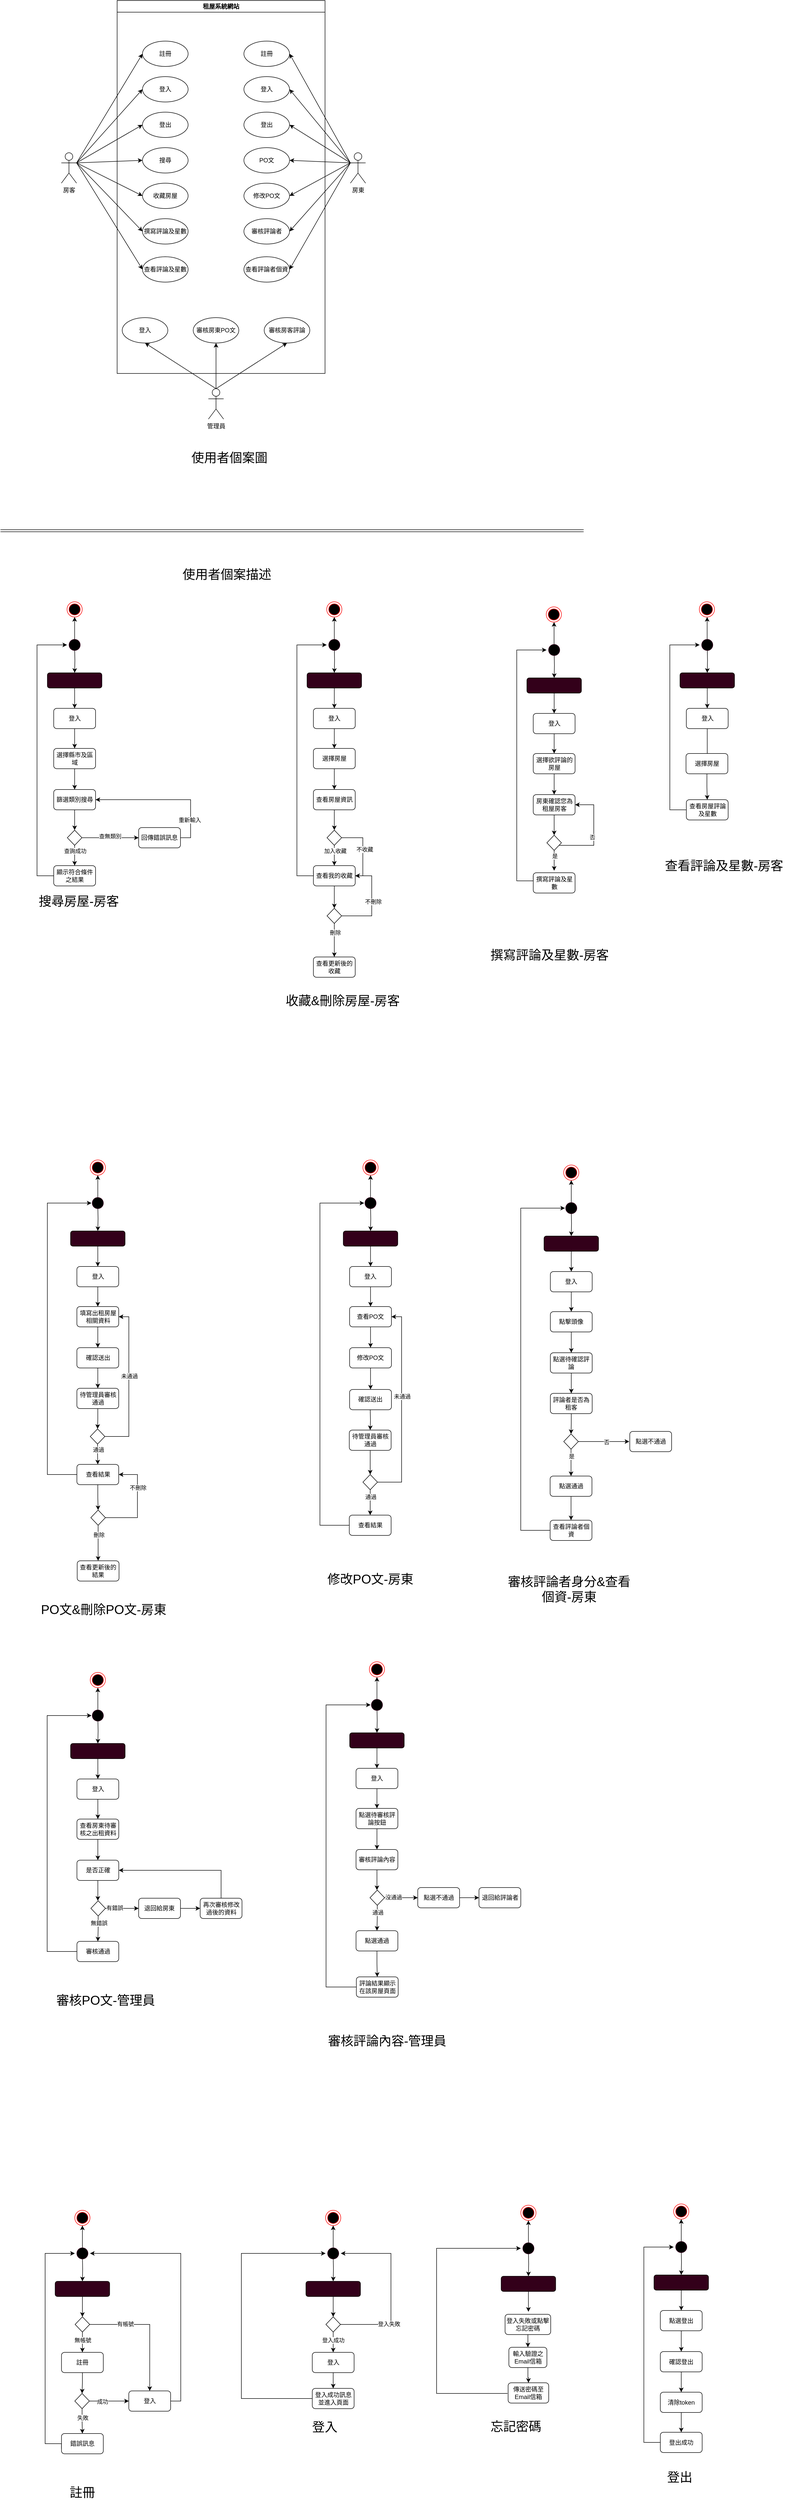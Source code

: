 <mxfile version="25.0.1">
  <diagram name="第 1 页" id="E_BXFaPfvtu5mYQQo9au">
    <mxGraphModel grid="1" page="1" gridSize="10" guides="1" tooltips="1" connect="1" arrows="1" fold="1" pageScale="1" pageWidth="827" pageHeight="1169" math="0" shadow="0">
      <root>
        <mxCell id="0" />
        <mxCell id="1" parent="0" />
        <mxCell id="hw-Cy0S7zGGRTdD7gFje-3" value="&lt;font style=&quot;vertical-align: inherit;&quot;&gt;&lt;font style=&quot;vertical-align: inherit;&quot;&gt;&lt;font style=&quot;vertical-align: inherit;&quot;&gt;&lt;font style=&quot;vertical-align: inherit;&quot;&gt;租屋系統網站&lt;/font&gt;&lt;/font&gt;&lt;/font&gt;&lt;/font&gt;" style="swimlane;whiteSpace=wrap;html=1;startSize=23;" vertex="1" parent="1">
          <mxGeometry x="230" y="-5" width="410" height="735" as="geometry" />
        </mxCell>
        <mxCell id="Vvrnn_XJRDPYyNNGfjpP-145" style="rounded=0;orthogonalLoop=1;jettySize=auto;html=1;exitX=1;exitY=0.333;exitDx=0;exitDy=0;exitPerimeter=0;entryX=0;entryY=0.5;entryDx=0;entryDy=0;" edge="1" parent="hw-Cy0S7zGGRTdD7gFje-3" source="hw-Cy0S7zGGRTdD7gFje-1" target="Vvrnn_XJRDPYyNNGfjpP-144">
          <mxGeometry relative="1" as="geometry" />
        </mxCell>
        <mxCell id="hw-Cy0S7zGGRTdD7gFje-1" value="&lt;font style=&quot;vertical-align: inherit;&quot;&gt;&lt;font style=&quot;vertical-align: inherit;&quot;&gt;房客&lt;/font&gt;&lt;/font&gt;" style="shape=umlActor;verticalLabelPosition=bottom;verticalAlign=top;html=1;outlineConnect=0;" vertex="1" parent="hw-Cy0S7zGGRTdD7gFje-3">
          <mxGeometry x="-110" y="300" width="30" height="60" as="geometry" />
        </mxCell>
        <mxCell id="hw-Cy0S7zGGRTdD7gFje-4" value="&lt;font style=&quot;vertical-align: inherit;&quot;&gt;&lt;font style=&quot;vertical-align: inherit;&quot;&gt;登入&lt;/font&gt;&lt;/font&gt;" style="ellipse;whiteSpace=wrap;html=1;" vertex="1" parent="hw-Cy0S7zGGRTdD7gFje-3">
          <mxGeometry x="50" y="150" width="90" height="50" as="geometry" />
        </mxCell>
        <mxCell id="hw-Cy0S7zGGRTdD7gFje-5" value="&lt;font style=&quot;vertical-align: inherit;&quot;&gt;&lt;font style=&quot;vertical-align: inherit;&quot;&gt;&lt;font style=&quot;vertical-align: inherit;&quot;&gt;&lt;font style=&quot;vertical-align: inherit;&quot;&gt;登出&lt;/font&gt;&lt;/font&gt;&lt;/font&gt;&lt;/font&gt;" style="ellipse;whiteSpace=wrap;html=1;" vertex="1" parent="hw-Cy0S7zGGRTdD7gFje-3">
          <mxGeometry x="50" y="220" width="90" height="50" as="geometry" />
        </mxCell>
        <mxCell id="hw-Cy0S7zGGRTdD7gFje-6" value="&lt;font style=&quot;vertical-align: inherit;&quot;&gt;&lt;font style=&quot;vertical-align: inherit;&quot;&gt;&lt;font style=&quot;vertical-align: inherit;&quot;&gt;&lt;font style=&quot;vertical-align: inherit;&quot;&gt;搜尋&lt;/font&gt;&lt;/font&gt;&lt;/font&gt;&lt;/font&gt;" style="ellipse;whiteSpace=wrap;html=1;" vertex="1" parent="hw-Cy0S7zGGRTdD7gFje-3">
          <mxGeometry x="50" y="290" width="90" height="50" as="geometry" />
        </mxCell>
        <mxCell id="hw-Cy0S7zGGRTdD7gFje-7" value="&lt;font style=&quot;vertical-align: inherit;&quot;&gt;&lt;font style=&quot;vertical-align: inherit;&quot;&gt;&lt;font style=&quot;vertical-align: inherit;&quot;&gt;&lt;font style=&quot;vertical-align: inherit;&quot;&gt;收藏房屋&lt;/font&gt;&lt;/font&gt;&lt;/font&gt;&lt;/font&gt;" style="ellipse;whiteSpace=wrap;html=1;" vertex="1" parent="hw-Cy0S7zGGRTdD7gFje-3">
          <mxGeometry x="50" y="360" width="90" height="50" as="geometry" />
        </mxCell>
        <mxCell id="hw-Cy0S7zGGRTdD7gFje-8" value="&lt;font style=&quot;vertical-align: inherit;&quot;&gt;&lt;font style=&quot;vertical-align: inherit;&quot;&gt;&lt;font style=&quot;vertical-align: inherit;&quot;&gt;&lt;font style=&quot;vertical-align: inherit;&quot;&gt;&lt;font style=&quot;vertical-align: inherit;&quot;&gt;&lt;font style=&quot;vertical-align: inherit;&quot;&gt;撰寫評論及星數&lt;/font&gt;&lt;/font&gt;&lt;/font&gt;&lt;/font&gt;&lt;/font&gt;&lt;/font&gt;" style="ellipse;whiteSpace=wrap;html=1;" vertex="1" parent="hw-Cy0S7zGGRTdD7gFje-3">
          <mxGeometry x="50" y="430" width="90" height="50" as="geometry" />
        </mxCell>
        <mxCell id="hw-Cy0S7zGGRTdD7gFje-15" value="" style="endArrow=classic;html=1;rounded=0;exitX=1;exitY=0.333;exitDx=0;exitDy=0;exitPerimeter=0;entryX=0;entryY=0.5;entryDx=0;entryDy=0;" edge="1" parent="hw-Cy0S7zGGRTdD7gFje-3" source="hw-Cy0S7zGGRTdD7gFje-1" target="hw-Cy0S7zGGRTdD7gFje-5">
          <mxGeometry width="50" height="50" relative="1" as="geometry">
            <mxPoint x="-80" y="350" as="sourcePoint" />
            <mxPoint x="-90" y="340" as="targetPoint" />
          </mxGeometry>
        </mxCell>
        <mxCell id="hw-Cy0S7zGGRTdD7gFje-16" value="" style="endArrow=classic;html=1;rounded=0;exitX=1;exitY=0.333;exitDx=0;exitDy=0;exitPerimeter=0;entryX=0;entryY=0.5;entryDx=0;entryDy=0;" edge="1" parent="hw-Cy0S7zGGRTdD7gFje-3" source="hw-Cy0S7zGGRTdD7gFje-1" target="hw-Cy0S7zGGRTdD7gFje-4">
          <mxGeometry width="50" height="50" relative="1" as="geometry">
            <mxPoint x="-140" y="310" as="sourcePoint" />
            <mxPoint x="-90" y="260" as="targetPoint" />
          </mxGeometry>
        </mxCell>
        <mxCell id="hw-Cy0S7zGGRTdD7gFje-17" value="" style="endArrow=classic;html=1;rounded=0;exitX=1;exitY=0.333;exitDx=0;exitDy=0;exitPerimeter=0;entryX=0;entryY=0.5;entryDx=0;entryDy=0;" edge="1" parent="hw-Cy0S7zGGRTdD7gFje-3" source="hw-Cy0S7zGGRTdD7gFje-1" target="hw-Cy0S7zGGRTdD7gFje-6">
          <mxGeometry width="50" height="50" relative="1" as="geometry">
            <mxPoint x="-80" y="410" as="sourcePoint" />
            <mxPoint x="-90" y="400" as="targetPoint" />
          </mxGeometry>
        </mxCell>
        <mxCell id="hw-Cy0S7zGGRTdD7gFje-18" value="" style="endArrow=classic;html=1;rounded=0;exitX=1;exitY=0.333;exitDx=0;exitDy=0;exitPerimeter=0;entryX=0;entryY=0.5;entryDx=0;entryDy=0;" edge="1" parent="hw-Cy0S7zGGRTdD7gFje-3" source="hw-Cy0S7zGGRTdD7gFje-1" target="hw-Cy0S7zGGRTdD7gFje-7">
          <mxGeometry width="50" height="50" relative="1" as="geometry">
            <mxPoint x="-80" y="480" as="sourcePoint" />
            <mxPoint x="-90" y="470" as="targetPoint" />
          </mxGeometry>
        </mxCell>
        <mxCell id="hw-Cy0S7zGGRTdD7gFje-19" value="" style="endArrow=classic;html=1;rounded=0;exitX=1;exitY=0.333;exitDx=0;exitDy=0;exitPerimeter=0;entryX=0;entryY=0.5;entryDx=0;entryDy=0;" edge="1" parent="hw-Cy0S7zGGRTdD7gFje-3" source="hw-Cy0S7zGGRTdD7gFje-1" target="hw-Cy0S7zGGRTdD7gFje-8">
          <mxGeometry width="50" height="50" relative="1" as="geometry">
            <mxPoint x="-80" y="550" as="sourcePoint" />
            <mxPoint x="-90" y="540" as="targetPoint" />
          </mxGeometry>
        </mxCell>
        <mxCell id="Vvrnn_XJRDPYyNNGfjpP-2" style="rounded=0;orthogonalLoop=1;jettySize=auto;html=1;exitX=0;exitY=0.333;exitDx=0;exitDy=0;exitPerimeter=0;entryX=1;entryY=0.5;entryDx=0;entryDy=0;" edge="1" parent="hw-Cy0S7zGGRTdD7gFje-3" source="hw-Cy0S7zGGRTdD7gFje-2" target="Vvrnn_XJRDPYyNNGfjpP-1">
          <mxGeometry relative="1" as="geometry" />
        </mxCell>
        <mxCell id="hw-Cy0S7zGGRTdD7gFje-2" value="&lt;font style=&quot;vertical-align: inherit;&quot;&gt;&lt;font style=&quot;vertical-align: inherit;&quot;&gt;&lt;font style=&quot;vertical-align: inherit;&quot;&gt;&lt;font style=&quot;vertical-align: inherit;&quot;&gt;房東&lt;/font&gt;&lt;/font&gt;&lt;/font&gt;&lt;/font&gt;" style="shape=umlActor;verticalLabelPosition=bottom;verticalAlign=top;html=1;outlineConnect=0;" vertex="1" parent="hw-Cy0S7zGGRTdD7gFje-3">
          <mxGeometry x="460" y="300" width="30" height="60" as="geometry" />
        </mxCell>
        <mxCell id="hw-Cy0S7zGGRTdD7gFje-9" value="&lt;font style=&quot;vertical-align: inherit;&quot;&gt;&lt;font style=&quot;vertical-align: inherit;&quot;&gt;登入&lt;/font&gt;&lt;/font&gt;" style="ellipse;whiteSpace=wrap;html=1;" vertex="1" parent="hw-Cy0S7zGGRTdD7gFje-3">
          <mxGeometry x="250" y="150" width="90" height="50" as="geometry" />
        </mxCell>
        <mxCell id="hw-Cy0S7zGGRTdD7gFje-10" value="&lt;font style=&quot;vertical-align: inherit;&quot;&gt;&lt;font style=&quot;vertical-align: inherit;&quot;&gt;&lt;font style=&quot;vertical-align: inherit;&quot;&gt;&lt;font style=&quot;vertical-align: inherit;&quot;&gt;登出&lt;/font&gt;&lt;/font&gt;&lt;/font&gt;&lt;/font&gt;" style="ellipse;whiteSpace=wrap;html=1;" vertex="1" parent="hw-Cy0S7zGGRTdD7gFje-3">
          <mxGeometry x="250" y="220" width="90" height="50" as="geometry" />
        </mxCell>
        <mxCell id="hw-Cy0S7zGGRTdD7gFje-11" value="&lt;font style=&quot;vertical-align: inherit;&quot;&gt;&lt;font style=&quot;vertical-align: inherit;&quot;&gt;PO文&lt;/font&gt;&lt;/font&gt;" style="ellipse;whiteSpace=wrap;html=1;" vertex="1" parent="hw-Cy0S7zGGRTdD7gFje-3">
          <mxGeometry x="250" y="290" width="90" height="50" as="geometry" />
        </mxCell>
        <mxCell id="hw-Cy0S7zGGRTdD7gFje-12" value="&lt;font style=&quot;vertical-align: inherit;&quot;&gt;&lt;font style=&quot;vertical-align: inherit;&quot;&gt;&lt;font style=&quot;vertical-align: inherit;&quot;&gt;&lt;font style=&quot;vertical-align: inherit;&quot;&gt;修改PO文&lt;/font&gt;&lt;/font&gt;&lt;/font&gt;&lt;/font&gt;" style="ellipse;whiteSpace=wrap;html=1;" vertex="1" parent="hw-Cy0S7zGGRTdD7gFje-3">
          <mxGeometry x="250" y="360" width="90" height="50" as="geometry" />
        </mxCell>
        <mxCell id="hw-Cy0S7zGGRTdD7gFje-14" value="&lt;font style=&quot;vertical-align: inherit;&quot;&gt;&lt;font style=&quot;vertical-align: inherit;&quot;&gt;&lt;font style=&quot;vertical-align: inherit;&quot;&gt;&lt;font style=&quot;vertical-align: inherit;&quot;&gt;審核評論者&lt;/font&gt;&lt;/font&gt;&lt;/font&gt;&lt;/font&gt;" style="ellipse;whiteSpace=wrap;html=1;" vertex="1" parent="hw-Cy0S7zGGRTdD7gFje-3">
          <mxGeometry x="250" y="430" width="90" height="50" as="geometry" />
        </mxCell>
        <mxCell id="hw-Cy0S7zGGRTdD7gFje-20" value="" style="endArrow=classic;html=1;rounded=0;exitX=0;exitY=0.333;exitDx=0;exitDy=0;exitPerimeter=0;entryX=1;entryY=0.5;entryDx=0;entryDy=0;" edge="1" parent="hw-Cy0S7zGGRTdD7gFje-3" source="hw-Cy0S7zGGRTdD7gFje-2" target="hw-Cy0S7zGGRTdD7gFje-9">
          <mxGeometry width="50" height="50" relative="1" as="geometry">
            <mxPoint x="120" y="270" as="sourcePoint" />
            <mxPoint x="110" y="260" as="targetPoint" />
          </mxGeometry>
        </mxCell>
        <mxCell id="hw-Cy0S7zGGRTdD7gFje-21" value="" style="endArrow=classic;html=1;rounded=0;exitX=0;exitY=0.333;exitDx=0;exitDy=0;exitPerimeter=0;entryX=1;entryY=0.5;entryDx=0;entryDy=0;" edge="1" parent="hw-Cy0S7zGGRTdD7gFje-3" source="hw-Cy0S7zGGRTdD7gFje-2" target="hw-Cy0S7zGGRTdD7gFje-10">
          <mxGeometry width="50" height="50" relative="1" as="geometry">
            <mxPoint x="460" y="390" as="sourcePoint" />
            <mxPoint x="110" y="330" as="targetPoint" />
          </mxGeometry>
        </mxCell>
        <mxCell id="hw-Cy0S7zGGRTdD7gFje-22" value="" style="endArrow=classic;html=1;rounded=0;exitX=0;exitY=0.333;exitDx=0;exitDy=0;exitPerimeter=0;entryX=1;entryY=0.5;entryDx=0;entryDy=0;" edge="1" parent="hw-Cy0S7zGGRTdD7gFje-3" source="hw-Cy0S7zGGRTdD7gFje-2" target="hw-Cy0S7zGGRTdD7gFje-11">
          <mxGeometry width="50" height="50" relative="1" as="geometry">
            <mxPoint x="460" y="460" as="sourcePoint" />
            <mxPoint x="110" y="400" as="targetPoint" />
          </mxGeometry>
        </mxCell>
        <mxCell id="hw-Cy0S7zGGRTdD7gFje-23" value="" style="endArrow=classic;html=1;rounded=0;exitX=0;exitY=0.333;exitDx=0;exitDy=0;exitPerimeter=0;entryX=1;entryY=0.5;entryDx=0;entryDy=0;" edge="1" parent="hw-Cy0S7zGGRTdD7gFje-3" source="hw-Cy0S7zGGRTdD7gFje-2" target="hw-Cy0S7zGGRTdD7gFje-14">
          <mxGeometry width="50" height="50" relative="1" as="geometry">
            <mxPoint x="460" y="600" as="sourcePoint" />
            <mxPoint x="110" y="540" as="targetPoint" />
          </mxGeometry>
        </mxCell>
        <mxCell id="hw-Cy0S7zGGRTdD7gFje-13" value="" style="endArrow=classic;html=1;rounded=0;entryX=1;entryY=0.5;entryDx=0;entryDy=0;exitX=0;exitY=0.333;exitDx=0;exitDy=0;exitPerimeter=0;" edge="1" parent="hw-Cy0S7zGGRTdD7gFje-3" source="hw-Cy0S7zGGRTdD7gFje-2" target="hw-Cy0S7zGGRTdD7gFje-12">
          <mxGeometry width="50" height="50" relative="1" as="geometry">
            <mxPoint x="460" y="270" as="sourcePoint" />
            <mxPoint x="110" y="420" as="targetPoint" />
          </mxGeometry>
        </mxCell>
        <mxCell id="hw-Cy0S7zGGRTdD7gFje-26" value="&lt;font style=&quot;vertical-align: inherit;&quot;&gt;&lt;font style=&quot;vertical-align: inherit;&quot;&gt;註冊&lt;/font&gt;&lt;/font&gt;" style="ellipse;whiteSpace=wrap;html=1;" vertex="1" parent="hw-Cy0S7zGGRTdD7gFje-3">
          <mxGeometry x="50" y="80" width="90" height="50" as="geometry" />
        </mxCell>
        <mxCell id="hw-Cy0S7zGGRTdD7gFje-27" value="" style="endArrow=classic;html=1;rounded=0;exitX=1;exitY=0.333;exitDx=0;exitDy=0;exitPerimeter=0;entryX=0;entryY=0.5;entryDx=0;entryDy=0;" edge="1" parent="hw-Cy0S7zGGRTdD7gFje-3" source="hw-Cy0S7zGGRTdD7gFje-1" target="hw-Cy0S7zGGRTdD7gFje-26">
          <mxGeometry width="50" height="50" relative="1" as="geometry">
            <mxPoint x="-80" y="250" as="sourcePoint" />
            <mxPoint x="-90" y="190" as="targetPoint" />
          </mxGeometry>
        </mxCell>
        <mxCell id="hw-Cy0S7zGGRTdD7gFje-28" value="&lt;font style=&quot;vertical-align: inherit;&quot;&gt;&lt;font style=&quot;vertical-align: inherit;&quot;&gt;註冊&lt;/font&gt;&lt;/font&gt;" style="ellipse;whiteSpace=wrap;html=1;" vertex="1" parent="hw-Cy0S7zGGRTdD7gFje-3">
          <mxGeometry x="250" y="80" width="90" height="50" as="geometry" />
        </mxCell>
        <mxCell id="hw-Cy0S7zGGRTdD7gFje-29" value="" style="endArrow=classic;html=1;rounded=0;exitX=0;exitY=0.333;exitDx=0;exitDy=0;exitPerimeter=0;entryX=1;entryY=0.5;entryDx=0;entryDy=0;" edge="1" parent="hw-Cy0S7zGGRTdD7gFje-3" source="hw-Cy0S7zGGRTdD7gFje-2" target="hw-Cy0S7zGGRTdD7gFje-28">
          <mxGeometry width="50" height="50" relative="1" as="geometry">
            <mxPoint x="460" y="250" as="sourcePoint" />
            <mxPoint x="110" y="190" as="targetPoint" />
          </mxGeometry>
        </mxCell>
        <mxCell id="hw-Cy0S7zGGRTdD7gFje-132" value="登入" style="ellipse;whiteSpace=wrap;html=1;" vertex="1" parent="hw-Cy0S7zGGRTdD7gFje-3">
          <mxGeometry x="10" y="625" width="90" height="50" as="geometry" />
        </mxCell>
        <mxCell id="hw-Cy0S7zGGRTdD7gFje-135" value="審核房東PO文" style="ellipse;whiteSpace=wrap;html=1;" vertex="1" parent="hw-Cy0S7zGGRTdD7gFje-3">
          <mxGeometry x="150" y="625" width="90" height="50" as="geometry" />
        </mxCell>
        <mxCell id="Vvrnn_XJRDPYyNNGfjpP-1" value="&lt;font style=&quot;vertical-align: inherit;&quot;&gt;&lt;font style=&quot;vertical-align: inherit;&quot;&gt;&lt;font style=&quot;vertical-align: inherit;&quot;&gt;&lt;font style=&quot;vertical-align: inherit;&quot;&gt;查看評論者個資&lt;/font&gt;&lt;/font&gt;&lt;/font&gt;&lt;/font&gt;" style="ellipse;whiteSpace=wrap;html=1;" vertex="1" parent="hw-Cy0S7zGGRTdD7gFje-3">
          <mxGeometry x="250" y="505" width="90" height="50" as="geometry" />
        </mxCell>
        <mxCell id="Vvrnn_XJRDPYyNNGfjpP-3" value="審核房客評論" style="ellipse;whiteSpace=wrap;html=1;" vertex="1" parent="hw-Cy0S7zGGRTdD7gFje-3">
          <mxGeometry x="290" y="625" width="90" height="50" as="geometry" />
        </mxCell>
        <mxCell id="Vvrnn_XJRDPYyNNGfjpP-144" value="&lt;font style=&quot;vertical-align: inherit;&quot;&gt;&lt;font style=&quot;vertical-align: inherit;&quot;&gt;&lt;font style=&quot;vertical-align: inherit;&quot;&gt;&lt;font style=&quot;vertical-align: inherit;&quot;&gt;&lt;font style=&quot;vertical-align: inherit;&quot;&gt;&lt;font style=&quot;vertical-align: inherit;&quot;&gt;查看評論及星數&lt;/font&gt;&lt;/font&gt;&lt;/font&gt;&lt;/font&gt;&lt;/font&gt;&lt;/font&gt;" style="ellipse;whiteSpace=wrap;html=1;" vertex="1" parent="hw-Cy0S7zGGRTdD7gFje-3">
          <mxGeometry x="50" y="505" width="90" height="50" as="geometry" />
        </mxCell>
        <mxCell id="hw-Cy0S7zGGRTdD7gFje-30" value="" style="ellipse;html=1;shape=endState;fillColor=#000000;strokeColor=#ff0000;" vertex="1" parent="1">
          <mxGeometry x="131.18" y="1180" width="30" height="30" as="geometry" />
        </mxCell>
        <mxCell id="hw-Cy0S7zGGRTdD7gFje-36" style="edgeStyle=orthogonalEdgeStyle;rounded=0;orthogonalLoop=1;jettySize=auto;html=1;entryX=0.5;entryY=0;entryDx=0;entryDy=0;" edge="1" parent="1" target="hw-Cy0S7zGGRTdD7gFje-33">
          <mxGeometry relative="1" as="geometry">
            <mxPoint x="146.18" y="1270" as="sourcePoint" />
          </mxGeometry>
        </mxCell>
        <mxCell id="hw-Cy0S7zGGRTdD7gFje-37" style="edgeStyle=orthogonalEdgeStyle;rounded=0;orthogonalLoop=1;jettySize=auto;html=1;exitX=0.611;exitY=0.744;exitDx=0;exitDy=0;entryX=0.5;entryY=1;entryDx=0;entryDy=0;exitPerimeter=0;" edge="1" parent="1" source="hw-Cy0S7zGGRTdD7gFje-31" target="hw-Cy0S7zGGRTdD7gFje-30">
          <mxGeometry relative="1" as="geometry">
            <Array as="points">
              <mxPoint x="146.18" y="1272" />
            </Array>
          </mxGeometry>
        </mxCell>
        <mxCell id="hw-Cy0S7zGGRTdD7gFje-31" value="" style="ellipse;html=1;shape=startState;fillColor=#000000;strokeColor=#33001A;" vertex="1" parent="1">
          <mxGeometry x="131.18" y="1250" width="30" height="30" as="geometry" />
        </mxCell>
        <mxCell id="hw-Cy0S7zGGRTdD7gFje-40" style="edgeStyle=orthogonalEdgeStyle;rounded=0;orthogonalLoop=1;jettySize=auto;html=1;exitX=0.5;exitY=1;exitDx=0;exitDy=0;" edge="1" parent="1" source="hw-Cy0S7zGGRTdD7gFje-33" target="hw-Cy0S7zGGRTdD7gFje-38">
          <mxGeometry relative="1" as="geometry" />
        </mxCell>
        <mxCell id="hw-Cy0S7zGGRTdD7gFje-33" value="" style="rounded=1;whiteSpace=wrap;html=1;fillColor=#33001A;" vertex="1" parent="1">
          <mxGeometry x="92.43" y="1320" width="107.5" height="30" as="geometry" />
        </mxCell>
        <mxCell id="hw-Cy0S7zGGRTdD7gFje-44" style="edgeStyle=orthogonalEdgeStyle;rounded=0;orthogonalLoop=1;jettySize=auto;html=1;exitX=0.5;exitY=1;exitDx=0;exitDy=0;entryX=0.5;entryY=0;entryDx=0;entryDy=0;" edge="1" parent="1" source="hw-Cy0S7zGGRTdD7gFje-38" target="hw-Cy0S7zGGRTdD7gFje-55">
          <mxGeometry relative="1" as="geometry">
            <mxPoint x="182.43" y="1460" as="targetPoint" />
          </mxGeometry>
        </mxCell>
        <mxCell id="hw-Cy0S7zGGRTdD7gFje-38" value="登入" style="rounded=1;whiteSpace=wrap;html=1;" vertex="1" parent="1">
          <mxGeometry x="104.93" y="1390" width="82.5" height="40" as="geometry" />
        </mxCell>
        <mxCell id="hw-Cy0S7zGGRTdD7gFje-46" style="edgeStyle=orthogonalEdgeStyle;rounded=0;orthogonalLoop=1;jettySize=auto;html=1;exitX=0.5;exitY=1;exitDx=0;exitDy=0;entryX=0.5;entryY=0;entryDx=0;entryDy=0;" edge="1" parent="1" source="hw-Cy0S7zGGRTdD7gFje-43" target="hw-Cy0S7zGGRTdD7gFje-45">
          <mxGeometry relative="1" as="geometry" />
        </mxCell>
        <mxCell id="hw-Cy0S7zGGRTdD7gFje-43" value="篩選類別搜尋" style="rounded=1;whiteSpace=wrap;html=1;" vertex="1" parent="1">
          <mxGeometry x="104.93" y="1550" width="82.5" height="40" as="geometry" />
        </mxCell>
        <mxCell id="hw-Cy0S7zGGRTdD7gFje-47" style="edgeStyle=orthogonalEdgeStyle;rounded=0;orthogonalLoop=1;jettySize=auto;html=1;exitX=1;exitY=0.5;exitDx=0;exitDy=0;entryX=1;entryY=0.5;entryDx=0;entryDy=0;" edge="1" parent="1" source="hw-Cy0S7zGGRTdD7gFje-52" target="hw-Cy0S7zGGRTdD7gFje-43">
          <mxGeometry relative="1" as="geometry" />
        </mxCell>
        <mxCell id="hw-Cy0S7zGGRTdD7gFje-48" value="重新輸入" style="edgeLabel;html=1;align=center;verticalAlign=middle;resizable=0;points=[];" connectable="0" vertex="1" parent="hw-Cy0S7zGGRTdD7gFje-47">
          <mxGeometry x="-0.01" y="-2" relative="1" as="geometry">
            <mxPoint x="43" y="42" as="offset" />
          </mxGeometry>
        </mxCell>
        <mxCell id="hw-Cy0S7zGGRTdD7gFje-50" style="edgeStyle=orthogonalEdgeStyle;rounded=0;orthogonalLoop=1;jettySize=auto;html=1;exitX=0.5;exitY=1;exitDx=0;exitDy=0;entryX=0.5;entryY=0;entryDx=0;entryDy=0;" edge="1" parent="1" source="hw-Cy0S7zGGRTdD7gFje-45" target="hw-Cy0S7zGGRTdD7gFje-49">
          <mxGeometry relative="1" as="geometry" />
        </mxCell>
        <mxCell id="hw-Cy0S7zGGRTdD7gFje-51" value="查詢成功" style="edgeLabel;html=1;align=center;verticalAlign=middle;resizable=0;points=[];" connectable="0" vertex="1" parent="hw-Cy0S7zGGRTdD7gFje-50">
          <mxGeometry x="-0.467" y="1" relative="1" as="geometry">
            <mxPoint as="offset" />
          </mxGeometry>
        </mxCell>
        <mxCell id="hw-Cy0S7zGGRTdD7gFje-53" style="edgeStyle=orthogonalEdgeStyle;rounded=0;orthogonalLoop=1;jettySize=auto;html=1;exitX=1;exitY=0.5;exitDx=0;exitDy=0;entryX=0;entryY=0.5;entryDx=0;entryDy=0;" edge="1" parent="1" source="hw-Cy0S7zGGRTdD7gFje-45" target="hw-Cy0S7zGGRTdD7gFje-52">
          <mxGeometry relative="1" as="geometry" />
        </mxCell>
        <mxCell id="hw-Cy0S7zGGRTdD7gFje-54" value="查無類別" style="edgeLabel;html=1;align=center;verticalAlign=middle;resizable=0;points=[];" connectable="0" vertex="1" parent="hw-Cy0S7zGGRTdD7gFje-53">
          <mxGeometry x="-0.019" y="3" relative="1" as="geometry">
            <mxPoint as="offset" />
          </mxGeometry>
        </mxCell>
        <mxCell id="hw-Cy0S7zGGRTdD7gFje-45" value="" style="rhombus;whiteSpace=wrap;html=1;" vertex="1" parent="1">
          <mxGeometry x="131.81" y="1630" width="28.75" height="30" as="geometry" />
        </mxCell>
        <mxCell id="hw-Cy0S7zGGRTdD7gFje-49" value="顯示符合條件之結果" style="rounded=1;whiteSpace=wrap;html=1;" vertex="1" parent="1">
          <mxGeometry x="104.93" y="1700" width="82.5" height="40" as="geometry" />
        </mxCell>
        <mxCell id="hw-Cy0S7zGGRTdD7gFje-52" value="回傳錯誤訊息" style="rounded=1;whiteSpace=wrap;html=1;" vertex="1" parent="1">
          <mxGeometry x="272.43" y="1625" width="82.5" height="40" as="geometry" />
        </mxCell>
        <mxCell id="hw-Cy0S7zGGRTdD7gFje-58" style="edgeStyle=orthogonalEdgeStyle;rounded=0;orthogonalLoop=1;jettySize=auto;html=1;exitX=0.5;exitY=1;exitDx=0;exitDy=0;entryX=0.5;entryY=0;entryDx=0;entryDy=0;" edge="1" parent="1" source="hw-Cy0S7zGGRTdD7gFje-55" target="hw-Cy0S7zGGRTdD7gFje-43">
          <mxGeometry relative="1" as="geometry" />
        </mxCell>
        <mxCell id="hw-Cy0S7zGGRTdD7gFje-55" value="選擇縣市及區域" style="rounded=1;whiteSpace=wrap;html=1;" vertex="1" parent="1">
          <mxGeometry x="104.93" y="1469" width="82.5" height="40" as="geometry" />
        </mxCell>
        <mxCell id="hw-Cy0S7zGGRTdD7gFje-69" style="edgeStyle=orthogonalEdgeStyle;rounded=0;orthogonalLoop=1;jettySize=auto;html=1;exitX=0;exitY=0.5;exitDx=0;exitDy=0;entryX=0;entryY=0.5;entryDx=0;entryDy=0;" edge="1" parent="1" source="hw-Cy0S7zGGRTdD7gFje-49" target="hw-Cy0S7zGGRTdD7gFje-31">
          <mxGeometry relative="1" as="geometry">
            <mxPoint x="132.43" y="1265" as="targetPoint" />
            <Array as="points">
              <mxPoint x="72" y="1720" />
              <mxPoint x="72" y="1265" />
            </Array>
            <mxPoint x="104.93" y="1950" as="sourcePoint" />
          </mxGeometry>
        </mxCell>
        <mxCell id="hw-Cy0S7zGGRTdD7gFje-185" value="" style="ellipse;html=1;shape=endState;fillColor=#000000;strokeColor=#ff0000;" vertex="1" parent="1">
          <mxGeometry x="1327.51" y="4337.5" width="30" height="30" as="geometry" />
        </mxCell>
        <mxCell id="hw-Cy0S7zGGRTdD7gFje-186" style="edgeStyle=orthogonalEdgeStyle;rounded=0;orthogonalLoop=1;jettySize=auto;html=1;entryX=0.5;entryY=0;entryDx=0;entryDy=0;" edge="1" parent="1" target="hw-Cy0S7zGGRTdD7gFje-190">
          <mxGeometry relative="1" as="geometry">
            <mxPoint x="1342.51" y="4427.5" as="sourcePoint" />
          </mxGeometry>
        </mxCell>
        <mxCell id="hw-Cy0S7zGGRTdD7gFje-187" style="edgeStyle=orthogonalEdgeStyle;rounded=0;orthogonalLoop=1;jettySize=auto;html=1;exitX=0.611;exitY=0.744;exitDx=0;exitDy=0;entryX=0.5;entryY=1;entryDx=0;entryDy=0;exitPerimeter=0;" edge="1" parent="1" source="hw-Cy0S7zGGRTdD7gFje-188" target="hw-Cy0S7zGGRTdD7gFje-185">
          <mxGeometry relative="1" as="geometry">
            <Array as="points">
              <mxPoint x="1342.51" y="4429.5" />
            </Array>
          </mxGeometry>
        </mxCell>
        <mxCell id="hw-Cy0S7zGGRTdD7gFje-188" value="" style="ellipse;html=1;shape=startState;fillColor=#000000;strokeColor=#33001A;" vertex="1" parent="1">
          <mxGeometry x="1327.51" y="4407.5" width="30" height="30" as="geometry" />
        </mxCell>
        <mxCell id="hw-Cy0S7zGGRTdD7gFje-189" style="edgeStyle=orthogonalEdgeStyle;rounded=0;orthogonalLoop=1;jettySize=auto;html=1;exitX=0.5;exitY=1;exitDx=0;exitDy=0;" edge="1" parent="1" source="hw-Cy0S7zGGRTdD7gFje-190">
          <mxGeometry relative="1" as="geometry">
            <mxPoint x="1342.525" y="4547.5" as="targetPoint" />
          </mxGeometry>
        </mxCell>
        <mxCell id="hw-Cy0S7zGGRTdD7gFje-190" value="" style="rounded=1;whiteSpace=wrap;html=1;fillColor=#33001A;" vertex="1" parent="1">
          <mxGeometry x="1288.76" y="4477.5" width="107.5" height="30" as="geometry" />
        </mxCell>
        <mxCell id="hw-Cy0S7zGGRTdD7gFje-193" style="edgeStyle=orthogonalEdgeStyle;rounded=0;orthogonalLoop=1;jettySize=auto;html=1;exitX=0.5;exitY=1;exitDx=0;exitDy=0;entryX=0.5;entryY=0;entryDx=0;entryDy=0;" edge="1" parent="1" source="hw-Cy0S7zGGRTdD7gFje-194">
          <mxGeometry relative="1" as="geometry">
            <mxPoint x="1342.515" y="4708.5" as="targetPoint" />
          </mxGeometry>
        </mxCell>
        <mxCell id="hw-Cy0S7zGGRTdD7gFje-194" value="確認登出" style="rounded=1;whiteSpace=wrap;html=1;" vertex="1" parent="1">
          <mxGeometry x="1301.26" y="4628.5" width="82.5" height="40" as="geometry" />
        </mxCell>
        <mxCell id="hw-Cy0S7zGGRTdD7gFje-200" value="登出成功" style="rounded=1;whiteSpace=wrap;html=1;" vertex="1" parent="1">
          <mxGeometry x="1301.26" y="4787.5" width="82.5" height="40" as="geometry" />
        </mxCell>
        <mxCell id="hw-Cy0S7zGGRTdD7gFje-201" style="edgeStyle=orthogonalEdgeStyle;rounded=0;orthogonalLoop=1;jettySize=auto;html=1;exitX=0.5;exitY=1;exitDx=0;exitDy=0;entryX=0.5;entryY=0;entryDx=0;entryDy=0;" edge="1" parent="1" source="hw-Cy0S7zGGRTdD7gFje-202" target="hw-Cy0S7zGGRTdD7gFje-194">
          <mxGeometry relative="1" as="geometry" />
        </mxCell>
        <mxCell id="hw-Cy0S7zGGRTdD7gFje-202" value="點選登出" style="rounded=1;whiteSpace=wrap;html=1;" vertex="1" parent="1">
          <mxGeometry x="1301.26" y="4547.5" width="82.5" height="40" as="geometry" />
        </mxCell>
        <mxCell id="hw-Cy0S7zGGRTdD7gFje-203" style="edgeStyle=orthogonalEdgeStyle;rounded=0;orthogonalLoop=1;jettySize=auto;html=1;exitX=0;exitY=0.5;exitDx=0;exitDy=0;entryX=0;entryY=0.5;entryDx=0;entryDy=0;" edge="1" parent="1" source="hw-Cy0S7zGGRTdD7gFje-200" target="hw-Cy0S7zGGRTdD7gFje-188">
          <mxGeometry relative="1" as="geometry">
            <mxPoint x="1328.76" y="4422.5" as="targetPoint" />
            <Array as="points">
              <mxPoint x="1268.76" y="4807.5" />
              <mxPoint x="1268.76" y="4422.5" />
            </Array>
            <mxPoint x="1301.26" y="5107.5" as="sourcePoint" />
          </mxGeometry>
        </mxCell>
        <mxCell id="hw-Cy0S7zGGRTdD7gFje-205" style="edgeStyle=orthogonalEdgeStyle;rounded=0;orthogonalLoop=1;jettySize=auto;html=1;exitX=0.5;exitY=1;exitDx=0;exitDy=0;entryX=0.5;entryY=0;entryDx=0;entryDy=0;" edge="1" parent="1" source="hw-Cy0S7zGGRTdD7gFje-204" target="hw-Cy0S7zGGRTdD7gFje-200">
          <mxGeometry relative="1" as="geometry" />
        </mxCell>
        <mxCell id="hw-Cy0S7zGGRTdD7gFje-204" value="清除token" style="rounded=1;whiteSpace=wrap;html=1;" vertex="1" parent="1">
          <mxGeometry x="1301.26" y="4708.5" width="82.5" height="40" as="geometry" />
        </mxCell>
        <mxCell id="hw-Cy0S7zGGRTdD7gFje-206" value="" style="ellipse;html=1;shape=endState;fillColor=#000000;strokeColor=#ff0000;" vertex="1" parent="1">
          <mxGeometry x="714.71" y="2280" width="30" height="30" as="geometry" />
        </mxCell>
        <mxCell id="hw-Cy0S7zGGRTdD7gFje-207" style="edgeStyle=orthogonalEdgeStyle;rounded=0;orthogonalLoop=1;jettySize=auto;html=1;entryX=0.5;entryY=0;entryDx=0;entryDy=0;" edge="1" parent="1" target="hw-Cy0S7zGGRTdD7gFje-211">
          <mxGeometry relative="1" as="geometry">
            <mxPoint x="729.71" y="2370" as="sourcePoint" />
          </mxGeometry>
        </mxCell>
        <mxCell id="hw-Cy0S7zGGRTdD7gFje-208" style="edgeStyle=orthogonalEdgeStyle;rounded=0;orthogonalLoop=1;jettySize=auto;html=1;exitX=0.611;exitY=0.744;exitDx=0;exitDy=0;entryX=0.5;entryY=1;entryDx=0;entryDy=0;exitPerimeter=0;" edge="1" parent="1" source="hw-Cy0S7zGGRTdD7gFje-209" target="hw-Cy0S7zGGRTdD7gFje-206">
          <mxGeometry relative="1" as="geometry">
            <Array as="points">
              <mxPoint x="729.71" y="2372" />
            </Array>
          </mxGeometry>
        </mxCell>
        <mxCell id="hw-Cy0S7zGGRTdD7gFje-209" value="" style="ellipse;html=1;shape=startState;fillColor=#000000;strokeColor=#33001A;" vertex="1" parent="1">
          <mxGeometry x="714.71" y="2350" width="30" height="30" as="geometry" />
        </mxCell>
        <mxCell id="hw-Cy0S7zGGRTdD7gFje-210" style="edgeStyle=orthogonalEdgeStyle;rounded=0;orthogonalLoop=1;jettySize=auto;html=1;exitX=0.5;exitY=1;exitDx=0;exitDy=0;" edge="1" parent="1" source="hw-Cy0S7zGGRTdD7gFje-211" target="hw-Cy0S7zGGRTdD7gFje-213">
          <mxGeometry relative="1" as="geometry" />
        </mxCell>
        <mxCell id="hw-Cy0S7zGGRTdD7gFje-211" value="" style="rounded=1;whiteSpace=wrap;html=1;fillColor=#33001A;" vertex="1" parent="1">
          <mxGeometry x="675.96" y="2420" width="107.5" height="30" as="geometry" />
        </mxCell>
        <mxCell id="hw-Cy0S7zGGRTdD7gFje-212" style="edgeStyle=orthogonalEdgeStyle;rounded=0;orthogonalLoop=1;jettySize=auto;html=1;exitX=0.5;exitY=1;exitDx=0;exitDy=0;entryX=0.5;entryY=0;entryDx=0;entryDy=0;" edge="1" parent="1" source="hw-Cy0S7zGGRTdD7gFje-213" target="hw-Cy0S7zGGRTdD7gFje-223">
          <mxGeometry relative="1" as="geometry">
            <mxPoint x="765.96" y="2560" as="targetPoint" />
          </mxGeometry>
        </mxCell>
        <mxCell id="hw-Cy0S7zGGRTdD7gFje-213" value="登入" style="rounded=1;whiteSpace=wrap;html=1;" vertex="1" parent="1">
          <mxGeometry x="688.46" y="2490" width="82.5" height="40" as="geometry" />
        </mxCell>
        <mxCell id="hw-Cy0S7zGGRTdD7gFje-214" style="edgeStyle=orthogonalEdgeStyle;rounded=0;orthogonalLoop=1;jettySize=auto;html=1;exitX=0.5;exitY=1;exitDx=0;exitDy=0;entryX=0.5;entryY=0;entryDx=0;entryDy=0;" edge="1" parent="1" source="hw-Cy0S7zGGRTdD7gFje-215" target="hw-Cy0S7zGGRTdD7gFje-227">
          <mxGeometry relative="1" as="geometry">
            <mxPoint x="729.97" y="2720" as="targetPoint" />
          </mxGeometry>
        </mxCell>
        <mxCell id="hw-Cy0S7zGGRTdD7gFje-215" value="修改PO文" style="rounded=1;whiteSpace=wrap;html=1;" vertex="1" parent="1">
          <mxGeometry x="688.46" y="2650" width="82.5" height="40" as="geometry" />
        </mxCell>
        <mxCell id="hw-Cy0S7zGGRTdD7gFje-216" style="edgeStyle=orthogonalEdgeStyle;rounded=0;orthogonalLoop=1;jettySize=auto;html=1;exitX=0.5;exitY=1;exitDx=0;exitDy=0;entryX=0.5;entryY=0;entryDx=0;entryDy=0;" edge="1" parent="1" source="hw-Cy0S7zGGRTdD7gFje-220" target="hw-Cy0S7zGGRTdD7gFje-221">
          <mxGeometry relative="1" as="geometry">
            <mxPoint x="729.21" y="2922.4" as="targetPoint" />
          </mxGeometry>
        </mxCell>
        <mxCell id="hw-Cy0S7zGGRTdD7gFje-217" value="通過" style="edgeLabel;html=1;align=center;verticalAlign=middle;resizable=0;points=[];" connectable="0" vertex="1" parent="hw-Cy0S7zGGRTdD7gFje-216">
          <mxGeometry x="-0.467" y="1" relative="1" as="geometry">
            <mxPoint as="offset" />
          </mxGeometry>
        </mxCell>
        <mxCell id="hw-Cy0S7zGGRTdD7gFje-218" style="edgeStyle=orthogonalEdgeStyle;rounded=0;orthogonalLoop=1;jettySize=auto;html=1;exitX=1;exitY=0.5;exitDx=0;exitDy=0;entryX=1;entryY=0.5;entryDx=0;entryDy=0;" edge="1" parent="1" source="hw-Cy0S7zGGRTdD7gFje-220" target="hw-Cy0S7zGGRTdD7gFje-223">
          <mxGeometry relative="1" as="geometry" />
        </mxCell>
        <mxCell id="hw-Cy0S7zGGRTdD7gFje-219" value="未通過" style="edgeLabel;html=1;align=center;verticalAlign=middle;resizable=0;points=[];" connectable="0" vertex="1" parent="hw-Cy0S7zGGRTdD7gFje-218">
          <mxGeometry x="0.095" y="-1" relative="1" as="geometry">
            <mxPoint y="-1" as="offset" />
          </mxGeometry>
        </mxCell>
        <mxCell id="hw-Cy0S7zGGRTdD7gFje-220" value="" style="rhombus;whiteSpace=wrap;html=1;" vertex="1" parent="1">
          <mxGeometry x="714.71" y="2900" width="28.75" height="30" as="geometry" />
        </mxCell>
        <mxCell id="hw-Cy0S7zGGRTdD7gFje-221" value="查看結果" style="rounded=1;whiteSpace=wrap;html=1;" vertex="1" parent="1">
          <mxGeometry x="687.83" y="2980" width="82.5" height="40" as="geometry" />
        </mxCell>
        <mxCell id="hw-Cy0S7zGGRTdD7gFje-222" style="edgeStyle=orthogonalEdgeStyle;rounded=0;orthogonalLoop=1;jettySize=auto;html=1;exitX=0.5;exitY=1;exitDx=0;exitDy=0;entryX=0.5;entryY=0;entryDx=0;entryDy=0;" edge="1" parent="1" source="hw-Cy0S7zGGRTdD7gFje-223" target="hw-Cy0S7zGGRTdD7gFje-215">
          <mxGeometry relative="1" as="geometry" />
        </mxCell>
        <mxCell id="hw-Cy0S7zGGRTdD7gFje-223" value="查看PO文" style="rounded=1;whiteSpace=wrap;html=1;" vertex="1" parent="1">
          <mxGeometry x="688.46" y="2569" width="82.5" height="40" as="geometry" />
        </mxCell>
        <mxCell id="hw-Cy0S7zGGRTdD7gFje-224" style="edgeStyle=orthogonalEdgeStyle;rounded=0;orthogonalLoop=1;jettySize=auto;html=1;exitX=0;exitY=0.5;exitDx=0;exitDy=0;" edge="1" parent="1" source="hw-Cy0S7zGGRTdD7gFje-221">
          <mxGeometry relative="1" as="geometry">
            <mxPoint x="717.21" y="2365" as="targetPoint" />
            <Array as="points">
              <mxPoint x="629.97" y="3000" />
              <mxPoint x="629.97" y="2365" />
            </Array>
            <mxPoint x="647.25" y="3015" as="sourcePoint" />
          </mxGeometry>
        </mxCell>
        <mxCell id="hw-Cy0S7zGGRTdD7gFje-225" style="edgeStyle=orthogonalEdgeStyle;rounded=0;orthogonalLoop=1;jettySize=auto;html=1;exitX=0.5;exitY=1;exitDx=0;exitDy=0;entryX=0.5;entryY=0;entryDx=0;entryDy=0;" edge="1" parent="1" source="hw-Cy0S7zGGRTdD7gFje-226" target="hw-Cy0S7zGGRTdD7gFje-220">
          <mxGeometry relative="1" as="geometry" />
        </mxCell>
        <mxCell id="hw-Cy0S7zGGRTdD7gFje-226" value="待管理員審核通過" style="rounded=1;whiteSpace=wrap;html=1;" vertex="1" parent="1">
          <mxGeometry x="687.83" y="2812.4" width="82.5" height="40" as="geometry" />
        </mxCell>
        <mxCell id="hw-Cy0S7zGGRTdD7gFje-227" value="確認送出" style="rounded=1;whiteSpace=wrap;html=1;" vertex="1" parent="1">
          <mxGeometry x="688.46" y="2732.4" width="82.5" height="40" as="geometry" />
        </mxCell>
        <mxCell id="hw-Cy0S7zGGRTdD7gFje-228" style="edgeStyle=orthogonalEdgeStyle;rounded=0;orthogonalLoop=1;jettySize=auto;html=1;exitX=0.5;exitY=1;exitDx=0;exitDy=0;entryX=0.5;entryY=0;entryDx=0;entryDy=0;" edge="1" parent="1" target="hw-Cy0S7zGGRTdD7gFje-226">
          <mxGeometry relative="1" as="geometry">
            <mxPoint x="729.12" y="2772.4" as="sourcePoint" />
            <mxPoint x="729.12" y="2814.4" as="targetPoint" />
          </mxGeometry>
        </mxCell>
        <mxCell id="hw-Cy0S7zGGRTdD7gFje-229" value="&lt;span style=&quot;font-size: 25px;&quot;&gt;使用者個案圖&lt;/span&gt;" style="text;html=1;align=center;verticalAlign=middle;whiteSpace=wrap;rounded=0;" vertex="1" parent="1">
          <mxGeometry x="360" y="880" width="183" height="30" as="geometry" />
        </mxCell>
        <mxCell id="hw-Cy0S7zGGRTdD7gFje-230" value="&lt;span style=&quot;font-size: 25px;&quot;&gt;使用者個案描述&lt;/span&gt;" style="text;html=1;align=center;verticalAlign=middle;whiteSpace=wrap;rounded=0;" vertex="1" parent="1">
          <mxGeometry x="354.93" y="1110" width="183" height="30" as="geometry" />
        </mxCell>
        <mxCell id="hw-Cy0S7zGGRTdD7gFje-231" value="" style="shape=link;html=1;rounded=0;" edge="1" parent="1">
          <mxGeometry width="100" relative="1" as="geometry">
            <mxPoint y="1040" as="sourcePoint" />
            <mxPoint x="1150" y="1040" as="targetPoint" />
          </mxGeometry>
        </mxCell>
        <mxCell id="hw-Cy0S7zGGRTdD7gFje-234" value="&lt;span style=&quot;font-size: 25px;&quot;&gt;搜尋房屋-房客&lt;/span&gt;" style="text;html=1;align=center;verticalAlign=middle;whiteSpace=wrap;rounded=0;" vertex="1" parent="1">
          <mxGeometry x="62.63" y="1754" width="183" height="30" as="geometry" />
        </mxCell>
        <mxCell id="hw-Cy0S7zGGRTdD7gFje-235" value="&lt;span style=&quot;font-size: 25px;&quot;&gt;登出&lt;/span&gt;" style="text;html=1;align=center;verticalAlign=middle;whiteSpace=wrap;rounded=0;" vertex="1" parent="1">
          <mxGeometry x="1248.44" y="4860" width="183" height="30" as="geometry" />
        </mxCell>
        <mxCell id="hw-Cy0S7zGGRTdD7gFje-239" value="&lt;span style=&quot;font-size: 25px;&quot;&gt;修改PO文-房東&lt;/span&gt;" style="text;html=1;align=center;verticalAlign=middle;whiteSpace=wrap;rounded=0;" vertex="1" parent="1">
          <mxGeometry x="638.21" y="3090" width="183" height="30" as="geometry" />
        </mxCell>
        <mxCell id="hw-Cy0S7zGGRTdD7gFje-240" value="" style="ellipse;html=1;shape=endState;fillColor=#000000;strokeColor=#ff0000;" vertex="1" parent="1">
          <mxGeometry x="176.96" y="3290" width="30" height="30" as="geometry" />
        </mxCell>
        <mxCell id="hw-Cy0S7zGGRTdD7gFje-241" style="edgeStyle=orthogonalEdgeStyle;rounded=0;orthogonalLoop=1;jettySize=auto;html=1;entryX=0.5;entryY=0;entryDx=0;entryDy=0;" edge="1" parent="1" target="hw-Cy0S7zGGRTdD7gFje-245">
          <mxGeometry relative="1" as="geometry">
            <mxPoint x="191.96" y="3380" as="sourcePoint" />
          </mxGeometry>
        </mxCell>
        <mxCell id="hw-Cy0S7zGGRTdD7gFje-242" style="edgeStyle=orthogonalEdgeStyle;rounded=0;orthogonalLoop=1;jettySize=auto;html=1;exitX=0.611;exitY=0.744;exitDx=0;exitDy=0;entryX=0.5;entryY=1;entryDx=0;entryDy=0;exitPerimeter=0;" edge="1" parent="1" source="hw-Cy0S7zGGRTdD7gFje-243" target="hw-Cy0S7zGGRTdD7gFje-240">
          <mxGeometry relative="1" as="geometry">
            <Array as="points">
              <mxPoint x="191.96" y="3382" />
            </Array>
          </mxGeometry>
        </mxCell>
        <mxCell id="hw-Cy0S7zGGRTdD7gFje-243" value="" style="ellipse;html=1;shape=startState;fillColor=#000000;strokeColor=#33001A;" vertex="1" parent="1">
          <mxGeometry x="176.96" y="3360" width="30" height="30" as="geometry" />
        </mxCell>
        <mxCell id="hw-Cy0S7zGGRTdD7gFje-244" style="edgeStyle=orthogonalEdgeStyle;rounded=0;orthogonalLoop=1;jettySize=auto;html=1;exitX=0.5;exitY=1;exitDx=0;exitDy=0;" edge="1" parent="1" source="hw-Cy0S7zGGRTdD7gFje-245" target="hw-Cy0S7zGGRTdD7gFje-247">
          <mxGeometry relative="1" as="geometry" />
        </mxCell>
        <mxCell id="hw-Cy0S7zGGRTdD7gFje-245" value="" style="rounded=1;whiteSpace=wrap;html=1;fillColor=#33001A;" vertex="1" parent="1">
          <mxGeometry x="138.21" y="3430" width="107.5" height="30" as="geometry" />
        </mxCell>
        <mxCell id="hw-Cy0S7zGGRTdD7gFje-246" style="edgeStyle=orthogonalEdgeStyle;rounded=0;orthogonalLoop=1;jettySize=auto;html=1;exitX=0.5;exitY=1;exitDx=0;exitDy=0;entryX=0.5;entryY=0;entryDx=0;entryDy=0;" edge="1" parent="1" source="hw-Cy0S7zGGRTdD7gFje-247" target="hw-Cy0S7zGGRTdD7gFje-257">
          <mxGeometry relative="1" as="geometry">
            <mxPoint x="228.21" y="3570" as="targetPoint" />
          </mxGeometry>
        </mxCell>
        <mxCell id="hw-Cy0S7zGGRTdD7gFje-247" value="登入" style="rounded=1;whiteSpace=wrap;html=1;" vertex="1" parent="1">
          <mxGeometry x="150.71" y="3500" width="82.5" height="40" as="geometry" />
        </mxCell>
        <mxCell id="hw-Cy0S7zGGRTdD7gFje-248" style="edgeStyle=orthogonalEdgeStyle;rounded=0;orthogonalLoop=1;jettySize=auto;html=1;exitX=0.5;exitY=1;exitDx=0;exitDy=0;entryX=0.5;entryY=0;entryDx=0;entryDy=0;" edge="1" parent="1" source="hw-Cy0S7zGGRTdD7gFje-249">
          <mxGeometry relative="1" as="geometry">
            <mxPoint x="191.96" y="3740" as="targetPoint" />
          </mxGeometry>
        </mxCell>
        <mxCell id="hw-Cy0S7zGGRTdD7gFje-249" value="是否正確" style="rounded=1;whiteSpace=wrap;html=1;" vertex="1" parent="1">
          <mxGeometry x="150.71" y="3660" width="82.5" height="40" as="geometry" />
        </mxCell>
        <mxCell id="hw-Cy0S7zGGRTdD7gFje-250" style="edgeStyle=orthogonalEdgeStyle;rounded=0;orthogonalLoop=1;jettySize=auto;html=1;exitX=0.5;exitY=1;exitDx=0;exitDy=0;entryX=0.5;entryY=0;entryDx=0;entryDy=0;" edge="1" parent="1" source="hw-Cy0S7zGGRTdD7gFje-254" target="hw-Cy0S7zGGRTdD7gFje-255">
          <mxGeometry relative="1" as="geometry">
            <mxPoint x="191.46" y="3890" as="targetPoint" />
          </mxGeometry>
        </mxCell>
        <mxCell id="hw-Cy0S7zGGRTdD7gFje-251" value="無錯誤" style="edgeLabel;html=1;align=center;verticalAlign=middle;resizable=0;points=[];" connectable="0" vertex="1" parent="hw-Cy0S7zGGRTdD7gFje-250">
          <mxGeometry x="-0.467" y="1" relative="1" as="geometry">
            <mxPoint as="offset" />
          </mxGeometry>
        </mxCell>
        <mxCell id="hw-Cy0S7zGGRTdD7gFje-254" value="" style="rhombus;whiteSpace=wrap;html=1;" vertex="1" parent="1">
          <mxGeometry x="178.21" y="3740" width="28.75" height="30" as="geometry" />
        </mxCell>
        <mxCell id="hw-Cy0S7zGGRTdD7gFje-255" value="審核通過" style="rounded=1;whiteSpace=wrap;html=1;" vertex="1" parent="1">
          <mxGeometry x="150.71" y="3820" width="82.5" height="40" as="geometry" />
        </mxCell>
        <mxCell id="hw-Cy0S7zGGRTdD7gFje-256" style="edgeStyle=orthogonalEdgeStyle;rounded=0;orthogonalLoop=1;jettySize=auto;html=1;exitX=0.5;exitY=1;exitDx=0;exitDy=0;entryX=0.5;entryY=0;entryDx=0;entryDy=0;" edge="1" parent="1" source="hw-Cy0S7zGGRTdD7gFje-257" target="hw-Cy0S7zGGRTdD7gFje-249">
          <mxGeometry relative="1" as="geometry" />
        </mxCell>
        <mxCell id="hw-Cy0S7zGGRTdD7gFje-257" value="查看房東待審核之出租資料" style="rounded=1;whiteSpace=wrap;html=1;" vertex="1" parent="1">
          <mxGeometry x="150.71" y="3579" width="82.5" height="40" as="geometry" />
        </mxCell>
        <mxCell id="hw-Cy0S7zGGRTdD7gFje-258" style="edgeStyle=orthogonalEdgeStyle;rounded=0;orthogonalLoop=1;jettySize=auto;html=1;exitX=0;exitY=0.5;exitDx=0;exitDy=0;" edge="1" parent="1" source="hw-Cy0S7zGGRTdD7gFje-255">
          <mxGeometry relative="1" as="geometry">
            <mxPoint x="179.46" y="3375" as="targetPoint" />
            <Array as="points">
              <mxPoint x="92" y="3840" />
              <mxPoint x="92" y="3375" />
            </Array>
            <mxPoint x="109.5" y="4025" as="sourcePoint" />
          </mxGeometry>
        </mxCell>
        <mxCell id="hw-Cy0S7zGGRTdD7gFje-261" value="&lt;span style=&quot;font-size: 25px;&quot;&gt;審核PO文-管理員&lt;/span&gt;" style="text;html=1;align=center;verticalAlign=middle;whiteSpace=wrap;rounded=0;" vertex="1" parent="1">
          <mxGeometry x="109.01" y="3920" width="197.04" height="30" as="geometry" />
        </mxCell>
        <mxCell id="hw-Cy0S7zGGRTdD7gFje-273" style="edgeStyle=orthogonalEdgeStyle;rounded=0;orthogonalLoop=1;jettySize=auto;html=1;exitX=1;exitY=0.5;exitDx=0;exitDy=0;entryX=0;entryY=0.5;entryDx=0;entryDy=0;" edge="1" parent="1" source="hw-Cy0S7zGGRTdD7gFje-264" target="hw-Cy0S7zGGRTdD7gFje-271">
          <mxGeometry relative="1" as="geometry" />
        </mxCell>
        <mxCell id="hw-Cy0S7zGGRTdD7gFje-264" value="退回給房東" style="rounded=1;whiteSpace=wrap;html=1;" vertex="1" parent="1">
          <mxGeometry x="272.43" y="3735" width="82.5" height="40" as="geometry" />
        </mxCell>
        <mxCell id="hw-Cy0S7zGGRTdD7gFje-267" style="edgeStyle=orthogonalEdgeStyle;rounded=0;orthogonalLoop=1;jettySize=auto;html=1;exitX=1;exitY=0.5;exitDx=0;exitDy=0;entryX=0;entryY=0.5;entryDx=0;entryDy=0;" edge="1" parent="1" source="hw-Cy0S7zGGRTdD7gFje-254" target="hw-Cy0S7zGGRTdD7gFje-264">
          <mxGeometry relative="1" as="geometry">
            <mxPoint x="272.43" y="3840" as="targetPoint" />
            <mxPoint x="273.43" y="3770" as="sourcePoint" />
          </mxGeometry>
        </mxCell>
        <mxCell id="hw-Cy0S7zGGRTdD7gFje-268" value="有錯誤" style="edgeLabel;html=1;align=center;verticalAlign=middle;resizable=0;points=[];" connectable="0" vertex="1" parent="hw-Cy0S7zGGRTdD7gFje-267">
          <mxGeometry x="-0.467" y="1" relative="1" as="geometry">
            <mxPoint as="offset" />
          </mxGeometry>
        </mxCell>
        <mxCell id="hw-Cy0S7zGGRTdD7gFje-276" style="edgeStyle=orthogonalEdgeStyle;rounded=0;orthogonalLoop=1;jettySize=auto;html=1;exitX=0.5;exitY=0;exitDx=0;exitDy=0;entryX=1;entryY=0.5;entryDx=0;entryDy=0;" edge="1" parent="1" source="hw-Cy0S7zGGRTdD7gFje-271" target="hw-Cy0S7zGGRTdD7gFje-249">
          <mxGeometry relative="1" as="geometry" />
        </mxCell>
        <mxCell id="hw-Cy0S7zGGRTdD7gFje-271" value="再次審核修改過後的資料" style="rounded=1;whiteSpace=wrap;html=1;" vertex="1" parent="1">
          <mxGeometry x="393.75" y="3735" width="82.5" height="40" as="geometry" />
        </mxCell>
        <mxCell id="hw-Cy0S7zGGRTdD7gFje-277" value="" style="ellipse;html=1;shape=endState;fillColor=#000000;strokeColor=#ff0000;" vertex="1" parent="1">
          <mxGeometry x="146.5" y="4350" width="30" height="30" as="geometry" />
        </mxCell>
        <mxCell id="hw-Cy0S7zGGRTdD7gFje-278" style="edgeStyle=orthogonalEdgeStyle;rounded=0;orthogonalLoop=1;jettySize=auto;html=1;entryX=0.5;entryY=0;entryDx=0;entryDy=0;" edge="1" parent="1" target="hw-Cy0S7zGGRTdD7gFje-282">
          <mxGeometry relative="1" as="geometry">
            <mxPoint x="161.5" y="4440" as="sourcePoint" />
          </mxGeometry>
        </mxCell>
        <mxCell id="hw-Cy0S7zGGRTdD7gFje-279" style="edgeStyle=orthogonalEdgeStyle;rounded=0;orthogonalLoop=1;jettySize=auto;html=1;exitX=0.611;exitY=0.744;exitDx=0;exitDy=0;entryX=0.5;entryY=1;entryDx=0;entryDy=0;exitPerimeter=0;" edge="1" parent="1" source="hw-Cy0S7zGGRTdD7gFje-280" target="hw-Cy0S7zGGRTdD7gFje-277">
          <mxGeometry relative="1" as="geometry">
            <Array as="points">
              <mxPoint x="161.5" y="4442" />
            </Array>
          </mxGeometry>
        </mxCell>
        <mxCell id="hw-Cy0S7zGGRTdD7gFje-280" value="" style="ellipse;html=1;shape=startState;fillColor=#000000;strokeColor=#33001A;" vertex="1" parent="1">
          <mxGeometry x="146.5" y="4420" width="30" height="30" as="geometry" />
        </mxCell>
        <mxCell id="hw-Cy0S7zGGRTdD7gFje-281" style="edgeStyle=orthogonalEdgeStyle;rounded=0;orthogonalLoop=1;jettySize=auto;html=1;exitX=0.5;exitY=1;exitDx=0;exitDy=0;" edge="1" parent="1" source="hw-Cy0S7zGGRTdD7gFje-282">
          <mxGeometry relative="1" as="geometry">
            <mxPoint x="161.515" y="4560" as="targetPoint" />
          </mxGeometry>
        </mxCell>
        <mxCell id="hw-Cy0S7zGGRTdD7gFje-282" value="" style="rounded=1;whiteSpace=wrap;html=1;fillColor=#33001A;" vertex="1" parent="1">
          <mxGeometry x="107.75" y="4490" width="107.5" height="30" as="geometry" />
        </mxCell>
        <mxCell id="hw-Cy0S7zGGRTdD7gFje-288" style="edgeStyle=orthogonalEdgeStyle;rounded=0;orthogonalLoop=1;jettySize=auto;html=1;exitX=0;exitY=0.5;exitDx=0;exitDy=0;entryX=0;entryY=0.5;entryDx=0;entryDy=0;" edge="1" parent="1" target="hw-Cy0S7zGGRTdD7gFje-280">
          <mxGeometry relative="1" as="geometry">
            <mxPoint x="147.75" y="4435" as="targetPoint" />
            <Array as="points">
              <mxPoint x="120" y="4810" />
              <mxPoint x="88" y="4810" />
              <mxPoint x="88" y="4435" />
            </Array>
            <mxPoint x="120.25" y="4820" as="sourcePoint" />
          </mxGeometry>
        </mxCell>
        <mxCell id="hw-Cy0S7zGGRTdD7gFje-291" value="&lt;span style=&quot;font-size: 25px;&quot;&gt;註冊&lt;/span&gt;" style="text;html=1;align=center;verticalAlign=middle;whiteSpace=wrap;rounded=0;" vertex="1" parent="1">
          <mxGeometry x="70.0" y="4890" width="183" height="30" as="geometry" />
        </mxCell>
        <mxCell id="hw-Cy0S7zGGRTdD7gFje-294" style="edgeStyle=orthogonalEdgeStyle;rounded=0;orthogonalLoop=1;jettySize=auto;html=1;exitX=0.5;exitY=1;exitDx=0;exitDy=0;entryX=0.5;entryY=0;entryDx=0;entryDy=0;" edge="1" parent="1" source="hw-Cy0S7zGGRTdD7gFje-292" target="hw-Cy0S7zGGRTdD7gFje-293">
          <mxGeometry relative="1" as="geometry" />
        </mxCell>
        <mxCell id="hw-Cy0S7zGGRTdD7gFje-295" value="無帳號" style="edgeLabel;html=1;align=center;verticalAlign=middle;resizable=0;points=[];" connectable="0" vertex="1" parent="hw-Cy0S7zGGRTdD7gFje-294">
          <mxGeometry x="-0.227" relative="1" as="geometry">
            <mxPoint as="offset" />
          </mxGeometry>
        </mxCell>
        <mxCell id="hw-Cy0S7zGGRTdD7gFje-305" style="edgeStyle=orthogonalEdgeStyle;rounded=0;orthogonalLoop=1;jettySize=auto;html=1;exitX=1;exitY=0.5;exitDx=0;exitDy=0;entryX=0.5;entryY=0;entryDx=0;entryDy=0;" edge="1" parent="1" source="hw-Cy0S7zGGRTdD7gFje-292" target="hw-Cy0S7zGGRTdD7gFje-302">
          <mxGeometry relative="1" as="geometry" />
        </mxCell>
        <mxCell id="hw-Cy0S7zGGRTdD7gFje-306" value="有帳號" style="edgeLabel;html=1;align=center;verticalAlign=middle;resizable=0;points=[];" connectable="0" vertex="1" parent="hw-Cy0S7zGGRTdD7gFje-305">
          <mxGeometry x="-0.429" y="1" relative="1" as="geometry">
            <mxPoint x="-1" as="offset" />
          </mxGeometry>
        </mxCell>
        <mxCell id="hw-Cy0S7zGGRTdD7gFje-292" value="" style="rhombus;whiteSpace=wrap;html=1;" vertex="1" parent="1">
          <mxGeometry x="147.13" y="4560" width="28.75" height="30" as="geometry" />
        </mxCell>
        <mxCell id="hw-Cy0S7zGGRTdD7gFje-299" style="edgeStyle=orthogonalEdgeStyle;rounded=0;orthogonalLoop=1;jettySize=auto;html=1;exitX=0.5;exitY=1;exitDx=0;exitDy=0;entryX=0.5;entryY=0;entryDx=0;entryDy=0;" edge="1" parent="1" source="hw-Cy0S7zGGRTdD7gFje-293" target="hw-Cy0S7zGGRTdD7gFje-296">
          <mxGeometry relative="1" as="geometry" />
        </mxCell>
        <mxCell id="hw-Cy0S7zGGRTdD7gFje-293" value="註冊" style="rounded=1;whiteSpace=wrap;html=1;" vertex="1" parent="1">
          <mxGeometry x="120.25" y="4630" width="82.5" height="40" as="geometry" />
        </mxCell>
        <mxCell id="hw-Cy0S7zGGRTdD7gFje-304" style="edgeStyle=orthogonalEdgeStyle;rounded=0;orthogonalLoop=1;jettySize=auto;html=1;exitX=1;exitY=0.5;exitDx=0;exitDy=0;entryX=0;entryY=0.5;entryDx=0;entryDy=0;" edge="1" parent="1" source="hw-Cy0S7zGGRTdD7gFje-296" target="hw-Cy0S7zGGRTdD7gFje-302">
          <mxGeometry relative="1" as="geometry" />
        </mxCell>
        <mxCell id="hw-Cy0S7zGGRTdD7gFje-307" value="成功" style="edgeLabel;html=1;align=center;verticalAlign=middle;resizable=0;points=[];" connectable="0" vertex="1" parent="hw-Cy0S7zGGRTdD7gFje-304">
          <mxGeometry x="-0.363" y="-1" relative="1" as="geometry">
            <mxPoint as="offset" />
          </mxGeometry>
        </mxCell>
        <mxCell id="hw-Cy0S7zGGRTdD7gFje-296" value="" style="rhombus;whiteSpace=wrap;html=1;" vertex="1" parent="1">
          <mxGeometry x="146.5" y="4711" width="28.75" height="30" as="geometry" />
        </mxCell>
        <mxCell id="hw-Cy0S7zGGRTdD7gFje-300" style="edgeStyle=orthogonalEdgeStyle;rounded=0;orthogonalLoop=1;jettySize=auto;html=1;exitX=0.5;exitY=1;exitDx=0;exitDy=0;entryX=0.5;entryY=0;entryDx=0;entryDy=0;" edge="1" parent="1" source="hw-Cy0S7zGGRTdD7gFje-296" target="hw-Cy0S7zGGRTdD7gFje-308">
          <mxGeometry relative="1" as="geometry">
            <mxPoint x="159.38" y="4740" as="sourcePoint" />
            <mxPoint x="159.38" y="4781" as="targetPoint" />
          </mxGeometry>
        </mxCell>
        <mxCell id="hw-Cy0S7zGGRTdD7gFje-301" value="失敗" style="edgeLabel;html=1;align=center;verticalAlign=middle;resizable=0;points=[];" connectable="0" vertex="1" parent="hw-Cy0S7zGGRTdD7gFje-300">
          <mxGeometry x="-0.303" y="1" relative="1" as="geometry">
            <mxPoint as="offset" />
          </mxGeometry>
        </mxCell>
        <mxCell id="hw-Cy0S7zGGRTdD7gFje-309" style="edgeStyle=orthogonalEdgeStyle;rounded=0;orthogonalLoop=1;jettySize=auto;html=1;exitX=1;exitY=0.5;exitDx=0;exitDy=0;entryX=1;entryY=0.5;entryDx=0;entryDy=0;" edge="1" parent="1" source="hw-Cy0S7zGGRTdD7gFje-302" target="hw-Cy0S7zGGRTdD7gFje-280">
          <mxGeometry relative="1" as="geometry" />
        </mxCell>
        <mxCell id="hw-Cy0S7zGGRTdD7gFje-302" value="登入" style="rounded=1;whiteSpace=wrap;html=1;" vertex="1" parent="1">
          <mxGeometry x="253.0" y="4706" width="82.5" height="40" as="geometry" />
        </mxCell>
        <mxCell id="hw-Cy0S7zGGRTdD7gFje-308" value="錯誤訊息" style="rounded=1;whiteSpace=wrap;html=1;" vertex="1" parent="1">
          <mxGeometry x="120.25" y="4790" width="82.5" height="40" as="geometry" />
        </mxCell>
        <mxCell id="hw-Cy0S7zGGRTdD7gFje-310" value="" style="ellipse;html=1;shape=endState;fillColor=#000000;strokeColor=#ff0000;" vertex="1" parent="1">
          <mxGeometry x="641.09" y="4350" width="30" height="30" as="geometry" />
        </mxCell>
        <mxCell id="hw-Cy0S7zGGRTdD7gFje-311" style="edgeStyle=orthogonalEdgeStyle;rounded=0;orthogonalLoop=1;jettySize=auto;html=1;entryX=0.5;entryY=0;entryDx=0;entryDy=0;" edge="1" parent="1" target="hw-Cy0S7zGGRTdD7gFje-315">
          <mxGeometry relative="1" as="geometry">
            <mxPoint x="656.09" y="4440" as="sourcePoint" />
          </mxGeometry>
        </mxCell>
        <mxCell id="hw-Cy0S7zGGRTdD7gFje-312" style="edgeStyle=orthogonalEdgeStyle;rounded=0;orthogonalLoop=1;jettySize=auto;html=1;exitX=0.611;exitY=0.744;exitDx=0;exitDy=0;entryX=0.5;entryY=1;entryDx=0;entryDy=0;exitPerimeter=0;" edge="1" parent="1" source="hw-Cy0S7zGGRTdD7gFje-313" target="hw-Cy0S7zGGRTdD7gFje-310">
          <mxGeometry relative="1" as="geometry">
            <Array as="points">
              <mxPoint x="656.09" y="4442" />
            </Array>
          </mxGeometry>
        </mxCell>
        <mxCell id="hw-Cy0S7zGGRTdD7gFje-313" value="" style="ellipse;html=1;shape=startState;fillColor=#000000;strokeColor=#33001A;" vertex="1" parent="1">
          <mxGeometry x="641.09" y="4420" width="30" height="30" as="geometry" />
        </mxCell>
        <mxCell id="hw-Cy0S7zGGRTdD7gFje-314" style="edgeStyle=orthogonalEdgeStyle;rounded=0;orthogonalLoop=1;jettySize=auto;html=1;exitX=0.5;exitY=1;exitDx=0;exitDy=0;" edge="1" parent="1" source="hw-Cy0S7zGGRTdD7gFje-315">
          <mxGeometry relative="1" as="geometry">
            <mxPoint x="656.105" y="4560" as="targetPoint" />
          </mxGeometry>
        </mxCell>
        <mxCell id="hw-Cy0S7zGGRTdD7gFje-315" value="" style="rounded=1;whiteSpace=wrap;html=1;fillColor=#33001A;" vertex="1" parent="1">
          <mxGeometry x="602.34" y="4490" width="107.5" height="30" as="geometry" />
        </mxCell>
        <mxCell id="hw-Cy0S7zGGRTdD7gFje-317" value="&lt;span style=&quot;font-size: 25px;&quot;&gt;登入&lt;/span&gt;" style="text;html=1;align=center;verticalAlign=middle;whiteSpace=wrap;rounded=0;" vertex="1" parent="1">
          <mxGeometry x="602.34" y="4761" width="75.41" height="30" as="geometry" />
        </mxCell>
        <mxCell id="hw-Cy0S7zGGRTdD7gFje-318" style="edgeStyle=orthogonalEdgeStyle;rounded=0;orthogonalLoop=1;jettySize=auto;html=1;exitX=0.5;exitY=1;exitDx=0;exitDy=0;entryX=0.5;entryY=0;entryDx=0;entryDy=0;" edge="1" parent="1" source="hw-Cy0S7zGGRTdD7gFje-322" target="hw-Cy0S7zGGRTdD7gFje-324">
          <mxGeometry relative="1" as="geometry" />
        </mxCell>
        <mxCell id="hw-Cy0S7zGGRTdD7gFje-319" value="登入成功" style="edgeLabel;html=1;align=center;verticalAlign=middle;resizable=0;points=[];" connectable="0" vertex="1" parent="hw-Cy0S7zGGRTdD7gFje-318">
          <mxGeometry x="-0.227" relative="1" as="geometry">
            <mxPoint as="offset" />
          </mxGeometry>
        </mxCell>
        <mxCell id="hw-Cy0S7zGGRTdD7gFje-320" style="edgeStyle=orthogonalEdgeStyle;rounded=0;orthogonalLoop=1;jettySize=auto;html=1;exitX=1;exitY=0.5;exitDx=0;exitDy=0;entryX=1;entryY=0.5;entryDx=0;entryDy=0;" edge="1" parent="1" source="hw-Cy0S7zGGRTdD7gFje-322" target="hw-Cy0S7zGGRTdD7gFje-313">
          <mxGeometry relative="1" as="geometry">
            <Array as="points">
              <mxPoint x="770" y="4575" />
              <mxPoint x="770" y="4435" />
            </Array>
          </mxGeometry>
        </mxCell>
        <mxCell id="hw-Cy0S7zGGRTdD7gFje-321" value="登入失敗" style="edgeLabel;html=1;align=center;verticalAlign=middle;resizable=0;points=[];" connectable="0" vertex="1" parent="hw-Cy0S7zGGRTdD7gFje-320">
          <mxGeometry x="-0.429" y="1" relative="1" as="geometry">
            <mxPoint x="-1" as="offset" />
          </mxGeometry>
        </mxCell>
        <mxCell id="hw-Cy0S7zGGRTdD7gFje-322" value="" style="rhombus;whiteSpace=wrap;html=1;" vertex="1" parent="1">
          <mxGeometry x="641.72" y="4560" width="28.75" height="30" as="geometry" />
        </mxCell>
        <mxCell id="hw-Cy0S7zGGRTdD7gFje-323" style="edgeStyle=orthogonalEdgeStyle;rounded=0;orthogonalLoop=1;jettySize=auto;html=1;exitX=0.5;exitY=1;exitDx=0;exitDy=0;entryX=0.5;entryY=0;entryDx=0;entryDy=0;" edge="1" parent="1" source="hw-Cy0S7zGGRTdD7gFje-324" target="hw-Cy0S7zGGRTdD7gFje-332">
          <mxGeometry relative="1" as="geometry">
            <mxPoint x="655.465" y="4711" as="targetPoint" />
          </mxGeometry>
        </mxCell>
        <mxCell id="hw-Cy0S7zGGRTdD7gFje-324" value="登入" style="rounded=1;whiteSpace=wrap;html=1;" vertex="1" parent="1">
          <mxGeometry x="614.84" y="4630" width="82.5" height="40" as="geometry" />
        </mxCell>
        <mxCell id="hw-Cy0S7zGGRTdD7gFje-337" style="edgeStyle=orthogonalEdgeStyle;rounded=0;orthogonalLoop=1;jettySize=auto;html=1;exitX=0;exitY=0.5;exitDx=0;exitDy=0;entryX=0;entryY=0.5;entryDx=0;entryDy=0;" edge="1" parent="1" source="hw-Cy0S7zGGRTdD7gFje-332" target="hw-Cy0S7zGGRTdD7gFje-313">
          <mxGeometry relative="1" as="geometry">
            <Array as="points">
              <mxPoint x="475" y="4721" />
              <mxPoint x="475" y="4435" />
            </Array>
            <mxPoint x="580" y="4390" as="targetPoint" />
          </mxGeometry>
        </mxCell>
        <mxCell id="hw-Cy0S7zGGRTdD7gFje-332" value="登入成功訊息並進入頁面" style="rounded=1;whiteSpace=wrap;html=1;" vertex="1" parent="1">
          <mxGeometry x="614.84" y="4701" width="82.5" height="40" as="geometry" />
        </mxCell>
        <mxCell id="ytusaP-ryzODyK1H7M8E-34" value="" style="ellipse;html=1;shape=endState;fillColor=#000000;strokeColor=#ff0000;" vertex="1" parent="1">
          <mxGeometry x="1026.09" y="4340" width="30" height="30" as="geometry" />
        </mxCell>
        <mxCell id="ytusaP-ryzODyK1H7M8E-35" style="edgeStyle=orthogonalEdgeStyle;rounded=0;orthogonalLoop=1;jettySize=auto;html=1;entryX=0.5;entryY=0;entryDx=0;entryDy=0;" edge="1" parent="1" target="ytusaP-ryzODyK1H7M8E-39">
          <mxGeometry relative="1" as="geometry">
            <mxPoint x="1041.09" y="4430" as="sourcePoint" />
          </mxGeometry>
        </mxCell>
        <mxCell id="ytusaP-ryzODyK1H7M8E-36" style="edgeStyle=orthogonalEdgeStyle;rounded=0;orthogonalLoop=1;jettySize=auto;html=1;exitX=0.611;exitY=0.744;exitDx=0;exitDy=0;entryX=0.5;entryY=1;entryDx=0;entryDy=0;exitPerimeter=0;" edge="1" parent="1" source="ytusaP-ryzODyK1H7M8E-37" target="ytusaP-ryzODyK1H7M8E-34">
          <mxGeometry relative="1" as="geometry">
            <Array as="points">
              <mxPoint x="1041.09" y="4432" />
            </Array>
          </mxGeometry>
        </mxCell>
        <mxCell id="ytusaP-ryzODyK1H7M8E-37" value="" style="ellipse;html=1;shape=startState;fillColor=#000000;strokeColor=#33001A;" vertex="1" parent="1">
          <mxGeometry x="1026.09" y="4410" width="30" height="30" as="geometry" />
        </mxCell>
        <mxCell id="ytusaP-ryzODyK1H7M8E-38" style="edgeStyle=orthogonalEdgeStyle;rounded=0;orthogonalLoop=1;jettySize=auto;html=1;exitX=0.5;exitY=1;exitDx=0;exitDy=0;" edge="1" parent="1" source="ytusaP-ryzODyK1H7M8E-39">
          <mxGeometry relative="1" as="geometry">
            <mxPoint x="1041.105" y="4550" as="targetPoint" />
          </mxGeometry>
        </mxCell>
        <mxCell id="ytusaP-ryzODyK1H7M8E-39" value="" style="rounded=1;whiteSpace=wrap;html=1;fillColor=#33001A;" vertex="1" parent="1">
          <mxGeometry x="987.34" y="4480" width="107.5" height="30" as="geometry" />
        </mxCell>
        <mxCell id="ytusaP-ryzODyK1H7M8E-40" value="&lt;span style=&quot;font-size: 25px;&quot;&gt;忘記密碼&lt;/span&gt;" style="text;html=1;align=center;verticalAlign=middle;whiteSpace=wrap;rounded=0;" vertex="1" parent="1">
          <mxGeometry x="956.25" y="4760" width="121.31" height="30" as="geometry" />
        </mxCell>
        <mxCell id="ytusaP-ryzODyK1H7M8E-48" style="edgeStyle=orthogonalEdgeStyle;rounded=0;orthogonalLoop=1;jettySize=auto;html=1;exitX=0;exitY=0.5;exitDx=0;exitDy=0;entryX=0;entryY=0.5;entryDx=0;entryDy=0;" edge="1" parent="1" target="ytusaP-ryzODyK1H7M8E-37">
          <mxGeometry relative="1" as="geometry">
            <Array as="points">
              <mxPoint x="860" y="4711" />
              <mxPoint x="860" y="4425" />
            </Array>
            <mxPoint x="965" y="4380" as="targetPoint" />
            <mxPoint x="999.84" y="4711" as="sourcePoint" />
          </mxGeometry>
        </mxCell>
        <mxCell id="ytusaP-ryzODyK1H7M8E-52" style="edgeStyle=orthogonalEdgeStyle;rounded=0;orthogonalLoop=1;jettySize=auto;html=1;entryX=0.5;entryY=0;entryDx=0;entryDy=0;" edge="1" parent="1" source="ytusaP-ryzODyK1H7M8E-50" target="ytusaP-ryzODyK1H7M8E-51">
          <mxGeometry relative="1" as="geometry" />
        </mxCell>
        <mxCell id="ytusaP-ryzODyK1H7M8E-50" value="登入失敗或點擊忘記密碼" style="rounded=1;whiteSpace=wrap;html=1;" vertex="1" parent="1">
          <mxGeometry x="995.06" y="4555" width="90" height="40" as="geometry" />
        </mxCell>
        <mxCell id="ytusaP-ryzODyK1H7M8E-53" style="edgeStyle=orthogonalEdgeStyle;rounded=0;orthogonalLoop=1;jettySize=auto;html=1;" edge="1" parent="1" source="ytusaP-ryzODyK1H7M8E-51" target="ytusaP-ryzODyK1H7M8E-54">
          <mxGeometry relative="1" as="geometry">
            <mxPoint x="1040.06" y="4720" as="targetPoint" />
          </mxGeometry>
        </mxCell>
        <mxCell id="ytusaP-ryzODyK1H7M8E-51" value="輸入驗證之Email信箱" style="rounded=1;whiteSpace=wrap;html=1;" vertex="1" parent="1">
          <mxGeometry x="1002.56" y="4620" width="75" height="40" as="geometry" />
        </mxCell>
        <mxCell id="ytusaP-ryzODyK1H7M8E-54" value="傳送密碼至Email信箱" style="rounded=1;whiteSpace=wrap;html=1;" vertex="1" parent="1">
          <mxGeometry x="1001.06" y="4690" width="80.06" height="40" as="geometry" />
        </mxCell>
        <mxCell id="Vvrnn_XJRDPYyNNGfjpP-4" style="rounded=0;orthogonalLoop=1;jettySize=auto;html=1;exitX=0.5;exitY=0;exitDx=0;exitDy=0;exitPerimeter=0;entryX=0.5;entryY=1;entryDx=0;entryDy=0;" edge="1" parent="1" source="hw-Cy0S7zGGRTdD7gFje-131" target="Vvrnn_XJRDPYyNNGfjpP-3">
          <mxGeometry relative="1" as="geometry" />
        </mxCell>
        <mxCell id="hw-Cy0S7zGGRTdD7gFje-131" value="管理員" style="shape=umlActor;verticalLabelPosition=bottom;verticalAlign=top;html=1;outlineConnect=0;" vertex="1" parent="1">
          <mxGeometry x="410" y="760" width="30" height="60" as="geometry" />
        </mxCell>
        <mxCell id="hw-Cy0S7zGGRTdD7gFje-134" value="" style="endArrow=classic;html=1;rounded=0;entryX=0.5;entryY=1;entryDx=0;entryDy=0;exitX=0.5;exitY=0;exitDx=0;exitDy=0;exitPerimeter=0;" edge="1" parent="1" source="hw-Cy0S7zGGRTdD7gFje-131" target="hw-Cy0S7zGGRTdD7gFje-132">
          <mxGeometry width="50" height="50" relative="1" as="geometry">
            <mxPoint x="340" y="775" as="sourcePoint" />
            <mxPoint x="390" y="725" as="targetPoint" />
          </mxGeometry>
        </mxCell>
        <mxCell id="hw-Cy0S7zGGRTdD7gFje-136" value="" style="endArrow=classic;html=1;rounded=0;entryX=0.5;entryY=1;entryDx=0;entryDy=0;exitX=0.5;exitY=0;exitDx=0;exitDy=0;exitPerimeter=0;" edge="1" parent="1" source="hw-Cy0S7zGGRTdD7gFje-131" target="hw-Cy0S7zGGRTdD7gFje-135">
          <mxGeometry width="50" height="50" relative="1" as="geometry">
            <mxPoint x="455" y="785" as="sourcePoint" />
            <mxPoint x="365" y="680" as="targetPoint" />
          </mxGeometry>
        </mxCell>
        <mxCell id="Vvrnn_XJRDPYyNNGfjpP-5" value="" style="ellipse;html=1;shape=endState;fillColor=#000000;strokeColor=#ff0000;" vertex="1" parent="1">
          <mxGeometry x="643.3" y="1180" width="30" height="30" as="geometry" />
        </mxCell>
        <mxCell id="Vvrnn_XJRDPYyNNGfjpP-6" style="edgeStyle=orthogonalEdgeStyle;rounded=0;orthogonalLoop=1;jettySize=auto;html=1;entryX=0.5;entryY=0;entryDx=0;entryDy=0;" edge="1" parent="1" target="Vvrnn_XJRDPYyNNGfjpP-10">
          <mxGeometry relative="1" as="geometry">
            <mxPoint x="658.3" y="1270" as="sourcePoint" />
          </mxGeometry>
        </mxCell>
        <mxCell id="Vvrnn_XJRDPYyNNGfjpP-7" style="edgeStyle=orthogonalEdgeStyle;rounded=0;orthogonalLoop=1;jettySize=auto;html=1;exitX=0.611;exitY=0.744;exitDx=0;exitDy=0;entryX=0.5;entryY=1;entryDx=0;entryDy=0;exitPerimeter=0;" edge="1" parent="1" source="Vvrnn_XJRDPYyNNGfjpP-8" target="Vvrnn_XJRDPYyNNGfjpP-5">
          <mxGeometry relative="1" as="geometry">
            <Array as="points">
              <mxPoint x="658.3" y="1272" />
            </Array>
          </mxGeometry>
        </mxCell>
        <mxCell id="Vvrnn_XJRDPYyNNGfjpP-8" value="" style="ellipse;html=1;shape=startState;fillColor=#000000;strokeColor=#33001A;" vertex="1" parent="1">
          <mxGeometry x="643.3" y="1250" width="30" height="30" as="geometry" />
        </mxCell>
        <mxCell id="Vvrnn_XJRDPYyNNGfjpP-9" style="edgeStyle=orthogonalEdgeStyle;rounded=0;orthogonalLoop=1;jettySize=auto;html=1;exitX=0.5;exitY=1;exitDx=0;exitDy=0;" edge="1" parent="1" source="Vvrnn_XJRDPYyNNGfjpP-10" target="Vvrnn_XJRDPYyNNGfjpP-12">
          <mxGeometry relative="1" as="geometry" />
        </mxCell>
        <mxCell id="Vvrnn_XJRDPYyNNGfjpP-10" value="" style="rounded=1;whiteSpace=wrap;html=1;fillColor=#33001A;" vertex="1" parent="1">
          <mxGeometry x="604.55" y="1320" width="107.5" height="30" as="geometry" />
        </mxCell>
        <mxCell id="Vvrnn_XJRDPYyNNGfjpP-11" style="edgeStyle=orthogonalEdgeStyle;rounded=0;orthogonalLoop=1;jettySize=auto;html=1;exitX=0.5;exitY=1;exitDx=0;exitDy=0;entryX=0.5;entryY=0;entryDx=0;entryDy=0;" edge="1" parent="1" source="Vvrnn_XJRDPYyNNGfjpP-12" target="Vvrnn_XJRDPYyNNGfjpP-23">
          <mxGeometry relative="1" as="geometry">
            <mxPoint x="694.55" y="1460" as="targetPoint" />
          </mxGeometry>
        </mxCell>
        <mxCell id="Vvrnn_XJRDPYyNNGfjpP-12" value="登入" style="rounded=1;whiteSpace=wrap;html=1;" vertex="1" parent="1">
          <mxGeometry x="617.05" y="1390" width="82.5" height="40" as="geometry" />
        </mxCell>
        <mxCell id="Vvrnn_XJRDPYyNNGfjpP-13" style="edgeStyle=orthogonalEdgeStyle;rounded=0;orthogonalLoop=1;jettySize=auto;html=1;exitX=0.5;exitY=1;exitDx=0;exitDy=0;entryX=0.5;entryY=0;entryDx=0;entryDy=0;" edge="1" parent="1" source="Vvrnn_XJRDPYyNNGfjpP-14" target="Vvrnn_XJRDPYyNNGfjpP-19">
          <mxGeometry relative="1" as="geometry" />
        </mxCell>
        <mxCell id="Vvrnn_XJRDPYyNNGfjpP-14" value="查看房屋資訊" style="rounded=1;whiteSpace=wrap;html=1;" vertex="1" parent="1">
          <mxGeometry x="617.05" y="1550" width="82.5" height="40" as="geometry" />
        </mxCell>
        <mxCell id="Vvrnn_XJRDPYyNNGfjpP-15" style="edgeStyle=orthogonalEdgeStyle;rounded=0;orthogonalLoop=1;jettySize=auto;html=1;exitX=0.5;exitY=1;exitDx=0;exitDy=0;entryX=0.5;entryY=0;entryDx=0;entryDy=0;" edge="1" parent="1" source="Vvrnn_XJRDPYyNNGfjpP-19" target="Vvrnn_XJRDPYyNNGfjpP-21">
          <mxGeometry relative="1" as="geometry" />
        </mxCell>
        <mxCell id="Vvrnn_XJRDPYyNNGfjpP-16" value="加入收藏" style="edgeLabel;html=1;align=center;verticalAlign=middle;resizable=0;points=[];" connectable="0" vertex="1" parent="Vvrnn_XJRDPYyNNGfjpP-15">
          <mxGeometry x="-0.467" y="1" relative="1" as="geometry">
            <mxPoint as="offset" />
          </mxGeometry>
        </mxCell>
        <mxCell id="Vvrnn_XJRDPYyNNGfjpP-17" style="edgeStyle=orthogonalEdgeStyle;rounded=0;orthogonalLoop=1;jettySize=auto;html=1;exitX=1;exitY=0.5;exitDx=0;exitDy=0;entryX=1;entryY=0.5;entryDx=0;entryDy=0;" edge="1" parent="1" source="Vvrnn_XJRDPYyNNGfjpP-19" target="Vvrnn_XJRDPYyNNGfjpP-21">
          <mxGeometry relative="1" as="geometry">
            <mxPoint x="784.55" y="1645" as="targetPoint" />
            <Array as="points">
              <mxPoint x="714.55" y="1645" />
              <mxPoint x="714.55" y="1720" />
            </Array>
          </mxGeometry>
        </mxCell>
        <mxCell id="Vvrnn_XJRDPYyNNGfjpP-18" value="不收藏" style="edgeLabel;html=1;align=center;verticalAlign=middle;resizable=0;points=[];" connectable="0" vertex="1" parent="Vvrnn_XJRDPYyNNGfjpP-17">
          <mxGeometry x="-0.019" y="3" relative="1" as="geometry">
            <mxPoint as="offset" />
          </mxGeometry>
        </mxCell>
        <mxCell id="Vvrnn_XJRDPYyNNGfjpP-19" value="" style="rhombus;whiteSpace=wrap;html=1;" vertex="1" parent="1">
          <mxGeometry x="643.93" y="1630" width="28.75" height="30" as="geometry" />
        </mxCell>
        <mxCell id="Vvrnn_XJRDPYyNNGfjpP-20" style="edgeStyle=orthogonalEdgeStyle;rounded=0;orthogonalLoop=1;jettySize=auto;html=1;exitX=0.5;exitY=1;exitDx=0;exitDy=0;entryX=0.5;entryY=0;entryDx=0;entryDy=0;" edge="1" parent="1" source="Vvrnn_XJRDPYyNNGfjpP-21" target="Vvrnn_XJRDPYyNNGfjpP-29">
          <mxGeometry relative="1" as="geometry" />
        </mxCell>
        <mxCell id="Vvrnn_XJRDPYyNNGfjpP-21" value="查看我的收藏" style="rounded=1;whiteSpace=wrap;html=1;" vertex="1" parent="1">
          <mxGeometry x="617.05" y="1700" width="82.5" height="40" as="geometry" />
        </mxCell>
        <mxCell id="Vvrnn_XJRDPYyNNGfjpP-22" style="edgeStyle=orthogonalEdgeStyle;rounded=0;orthogonalLoop=1;jettySize=auto;html=1;exitX=0.5;exitY=1;exitDx=0;exitDy=0;entryX=0.5;entryY=0;entryDx=0;entryDy=0;" edge="1" parent="1" source="Vvrnn_XJRDPYyNNGfjpP-23" target="Vvrnn_XJRDPYyNNGfjpP-14">
          <mxGeometry relative="1" as="geometry" />
        </mxCell>
        <mxCell id="Vvrnn_XJRDPYyNNGfjpP-23" value="選擇房屋" style="rounded=1;whiteSpace=wrap;html=1;" vertex="1" parent="1">
          <mxGeometry x="617.05" y="1469" width="82.5" height="40" as="geometry" />
        </mxCell>
        <mxCell id="Vvrnn_XJRDPYyNNGfjpP-24" style="edgeStyle=orthogonalEdgeStyle;rounded=0;orthogonalLoop=1;jettySize=auto;html=1;exitX=0;exitY=0.25;exitDx=0;exitDy=0;entryX=0;entryY=0.5;entryDx=0;entryDy=0;" edge="1" parent="1" source="Vvrnn_XJRDPYyNNGfjpP-21" target="Vvrnn_XJRDPYyNNGfjpP-8">
          <mxGeometry relative="1" as="geometry">
            <mxPoint x="644.55" y="1265" as="targetPoint" />
            <Array as="points">
              <mxPoint x="617.55" y="1720" />
              <mxPoint x="584.55" y="1720" />
              <mxPoint x="584.55" y="1265" />
            </Array>
            <mxPoint x="617.05" y="1950" as="sourcePoint" />
          </mxGeometry>
        </mxCell>
        <mxCell id="Vvrnn_XJRDPYyNNGfjpP-25" style="edgeStyle=orthogonalEdgeStyle;rounded=0;orthogonalLoop=1;jettySize=auto;html=1;exitX=0.5;exitY=1;exitDx=0;exitDy=0;entryX=0.5;entryY=0;entryDx=0;entryDy=0;" edge="1" parent="1" source="Vvrnn_XJRDPYyNNGfjpP-29" target="Vvrnn_XJRDPYyNNGfjpP-30">
          <mxGeometry relative="1" as="geometry" />
        </mxCell>
        <mxCell id="Vvrnn_XJRDPYyNNGfjpP-26" value="刪除" style="edgeLabel;html=1;align=center;verticalAlign=middle;resizable=0;points=[];" connectable="0" vertex="1" parent="Vvrnn_XJRDPYyNNGfjpP-25">
          <mxGeometry x="-0.467" y="1" relative="1" as="geometry">
            <mxPoint as="offset" />
          </mxGeometry>
        </mxCell>
        <mxCell id="Vvrnn_XJRDPYyNNGfjpP-27" style="edgeStyle=orthogonalEdgeStyle;rounded=0;orthogonalLoop=1;jettySize=auto;html=1;exitX=1;exitY=0.5;exitDx=0;exitDy=0;entryX=1;entryY=0.5;entryDx=0;entryDy=0;" edge="1" parent="1" source="Vvrnn_XJRDPYyNNGfjpP-29" target="Vvrnn_XJRDPYyNNGfjpP-21">
          <mxGeometry relative="1" as="geometry">
            <Array as="points">
              <mxPoint x="732.12" y="1799" />
              <mxPoint x="732.12" y="1720" />
            </Array>
          </mxGeometry>
        </mxCell>
        <mxCell id="Vvrnn_XJRDPYyNNGfjpP-28" value="不刪除" style="edgeLabel;html=1;align=center;verticalAlign=middle;resizable=0;points=[];" connectable="0" vertex="1" parent="Vvrnn_XJRDPYyNNGfjpP-27">
          <mxGeometry x="0.032" y="-3" relative="1" as="geometry">
            <mxPoint as="offset" />
          </mxGeometry>
        </mxCell>
        <mxCell id="Vvrnn_XJRDPYyNNGfjpP-29" value="" style="rhombus;whiteSpace=wrap;html=1;" vertex="1" parent="1">
          <mxGeometry x="643.93" y="1784" width="28.75" height="30" as="geometry" />
        </mxCell>
        <mxCell id="Vvrnn_XJRDPYyNNGfjpP-30" value="查看更新後的收藏" style="rounded=1;whiteSpace=wrap;html=1;" vertex="1" parent="1">
          <mxGeometry x="617.05" y="1880" width="82.5" height="40" as="geometry" />
        </mxCell>
        <mxCell id="Vvrnn_XJRDPYyNNGfjpP-31" value="&lt;span style=&quot;font-size: 25px;&quot;&gt;收藏&amp;amp;刪除房屋-房客&lt;/span&gt;" style="text;html=1;align=center;verticalAlign=middle;whiteSpace=wrap;rounded=0;" vertex="1" parent="1">
          <mxGeometry x="550" y="1950" width="250" height="30" as="geometry" />
        </mxCell>
        <mxCell id="Vvrnn_XJRDPYyNNGfjpP-32" style="edgeStyle=orthogonalEdgeStyle;rounded=0;orthogonalLoop=1;jettySize=auto;html=1;entryX=0.5;entryY=0;entryDx=0;entryDy=0;" edge="1" parent="1" target="Vvrnn_XJRDPYyNNGfjpP-36">
          <mxGeometry relative="1" as="geometry">
            <mxPoint x="1091.86" y="1280" as="sourcePoint" />
          </mxGeometry>
        </mxCell>
        <mxCell id="Vvrnn_XJRDPYyNNGfjpP-33" style="edgeStyle=orthogonalEdgeStyle;rounded=0;orthogonalLoop=1;jettySize=auto;html=1;exitX=0.611;exitY=0.744;exitDx=0;exitDy=0;entryX=0.5;entryY=1;entryDx=0;entryDy=0;exitPerimeter=0;" edge="1" parent="1" source="Vvrnn_XJRDPYyNNGfjpP-34">
          <mxGeometry relative="1" as="geometry">
            <Array as="points">
              <mxPoint x="1091.86" y="1282" />
            </Array>
            <mxPoint x="1091.68" y="1220" as="targetPoint" />
          </mxGeometry>
        </mxCell>
        <mxCell id="Vvrnn_XJRDPYyNNGfjpP-34" value="" style="ellipse;html=1;shape=startState;fillColor=#000000;strokeColor=#33001A;" vertex="1" parent="1">
          <mxGeometry x="1076.86" y="1260" width="30" height="30" as="geometry" />
        </mxCell>
        <mxCell id="Vvrnn_XJRDPYyNNGfjpP-35" style="edgeStyle=orthogonalEdgeStyle;rounded=0;orthogonalLoop=1;jettySize=auto;html=1;exitX=0.5;exitY=1;exitDx=0;exitDy=0;" edge="1" parent="1" source="Vvrnn_XJRDPYyNNGfjpP-36" target="Vvrnn_XJRDPYyNNGfjpP-38">
          <mxGeometry relative="1" as="geometry" />
        </mxCell>
        <mxCell id="Vvrnn_XJRDPYyNNGfjpP-36" value="" style="rounded=1;whiteSpace=wrap;html=1;fillColor=#33001A;" vertex="1" parent="1">
          <mxGeometry x="1038.11" y="1330" width="107.5" height="30" as="geometry" />
        </mxCell>
        <mxCell id="Vvrnn_XJRDPYyNNGfjpP-37" style="edgeStyle=orthogonalEdgeStyle;rounded=0;orthogonalLoop=1;jettySize=auto;html=1;exitX=0.5;exitY=1;exitDx=0;exitDy=0;entryX=0.5;entryY=0;entryDx=0;entryDy=0;" edge="1" parent="1" source="Vvrnn_XJRDPYyNNGfjpP-38" target="Vvrnn_XJRDPYyNNGfjpP-47">
          <mxGeometry relative="1" as="geometry">
            <mxPoint x="1128.11" y="1470" as="targetPoint" />
          </mxGeometry>
        </mxCell>
        <mxCell id="Vvrnn_XJRDPYyNNGfjpP-38" value="登入" style="rounded=1;whiteSpace=wrap;html=1;" vertex="1" parent="1">
          <mxGeometry x="1050.61" y="1400" width="82.5" height="40" as="geometry" />
        </mxCell>
        <mxCell id="Vvrnn_XJRDPYyNNGfjpP-39" style="edgeStyle=orthogonalEdgeStyle;rounded=0;orthogonalLoop=1;jettySize=auto;html=1;exitX=0.5;exitY=1;exitDx=0;exitDy=0;entryX=0.5;entryY=0;entryDx=0;entryDy=0;" edge="1" parent="1" source="Vvrnn_XJRDPYyNNGfjpP-40" target="Vvrnn_XJRDPYyNNGfjpP-45">
          <mxGeometry relative="1" as="geometry" />
        </mxCell>
        <mxCell id="Vvrnn_XJRDPYyNNGfjpP-40" value="房東確認您為租屋房客" style="rounded=1;whiteSpace=wrap;html=1;" vertex="1" parent="1">
          <mxGeometry x="1050.61" y="1560" width="82.5" height="40" as="geometry" />
        </mxCell>
        <mxCell id="Vvrnn_XJRDPYyNNGfjpP-41" style="edgeStyle=orthogonalEdgeStyle;rounded=0;orthogonalLoop=1;jettySize=auto;html=1;exitX=0.5;exitY=1;exitDx=0;exitDy=0;entryX=0.5;entryY=0;entryDx=0;entryDy=0;" edge="1" parent="1" source="Vvrnn_XJRDPYyNNGfjpP-45">
          <mxGeometry relative="1" as="geometry">
            <mxPoint x="1091.86" y="1710" as="targetPoint" />
          </mxGeometry>
        </mxCell>
        <mxCell id="Vvrnn_XJRDPYyNNGfjpP-42" value="是" style="edgeLabel;html=1;align=center;verticalAlign=middle;resizable=0;points=[];" connectable="0" vertex="1" parent="Vvrnn_XJRDPYyNNGfjpP-41">
          <mxGeometry x="-0.467" y="1" relative="1" as="geometry">
            <mxPoint as="offset" />
          </mxGeometry>
        </mxCell>
        <mxCell id="Vvrnn_XJRDPYyNNGfjpP-43" style="edgeStyle=orthogonalEdgeStyle;rounded=0;orthogonalLoop=1;jettySize=auto;html=1;exitX=1;exitY=0.5;exitDx=0;exitDy=0;entryX=1;entryY=0.5;entryDx=0;entryDy=0;" edge="1" parent="1" source="Vvrnn_XJRDPYyNNGfjpP-45" target="Vvrnn_XJRDPYyNNGfjpP-40">
          <mxGeometry relative="1" as="geometry">
            <mxPoint x="1133.11" y="1730" as="targetPoint" />
            <Array as="points">
              <mxPoint x="1100" y="1655" />
              <mxPoint x="1100" y="1660" />
              <mxPoint x="1170" y="1660" />
              <mxPoint x="1170" y="1580" />
            </Array>
          </mxGeometry>
        </mxCell>
        <mxCell id="Vvrnn_XJRDPYyNNGfjpP-44" value="否" style="edgeLabel;html=1;align=center;verticalAlign=middle;resizable=0;points=[];" connectable="0" vertex="1" parent="Vvrnn_XJRDPYyNNGfjpP-43">
          <mxGeometry x="-0.019" y="3" relative="1" as="geometry">
            <mxPoint as="offset" />
          </mxGeometry>
        </mxCell>
        <mxCell id="Vvrnn_XJRDPYyNNGfjpP-45" value="" style="rhombus;whiteSpace=wrap;html=1;" vertex="1" parent="1">
          <mxGeometry x="1077.49" y="1640" width="28.75" height="30" as="geometry" />
        </mxCell>
        <mxCell id="Vvrnn_XJRDPYyNNGfjpP-46" style="edgeStyle=orthogonalEdgeStyle;rounded=0;orthogonalLoop=1;jettySize=auto;html=1;exitX=0.5;exitY=1;exitDx=0;exitDy=0;entryX=0.5;entryY=0;entryDx=0;entryDy=0;" edge="1" parent="1" source="Vvrnn_XJRDPYyNNGfjpP-47" target="Vvrnn_XJRDPYyNNGfjpP-40">
          <mxGeometry relative="1" as="geometry" />
        </mxCell>
        <mxCell id="Vvrnn_XJRDPYyNNGfjpP-47" value="選擇欲評論的房屋" style="rounded=1;whiteSpace=wrap;html=1;" vertex="1" parent="1">
          <mxGeometry x="1050.61" y="1479" width="82.5" height="40" as="geometry" />
        </mxCell>
        <mxCell id="Vvrnn_XJRDPYyNNGfjpP-48" style="edgeStyle=orthogonalEdgeStyle;rounded=0;orthogonalLoop=1;jettySize=auto;html=1;exitX=0;exitY=0.25;exitDx=0;exitDy=0;entryX=0;entryY=0.5;entryDx=0;entryDy=0;" edge="1" parent="1" target="Vvrnn_XJRDPYyNNGfjpP-34">
          <mxGeometry relative="1" as="geometry">
            <mxPoint x="1078.11" y="1275" as="targetPoint" />
            <Array as="points">
              <mxPoint x="1051.11" y="1730" />
              <mxPoint x="1018.11" y="1730" />
              <mxPoint x="1018.11" y="1275" />
            </Array>
            <mxPoint x="1050.61" y="1720" as="sourcePoint" />
          </mxGeometry>
        </mxCell>
        <mxCell id="Vvrnn_XJRDPYyNNGfjpP-49" value="&lt;span style=&quot;font-size: 25px;&quot;&gt;撰寫評論及星數-房客&lt;/span&gt;" style="text;html=1;align=center;verticalAlign=middle;whiteSpace=wrap;rounded=0;" vertex="1" parent="1">
          <mxGeometry x="956.25" y="1860" width="253.75" height="30" as="geometry" />
        </mxCell>
        <mxCell id="Vvrnn_XJRDPYyNNGfjpP-50" value="" style="ellipse;html=1;shape=endState;fillColor=#000000;strokeColor=#ff0000;" vertex="1" parent="1">
          <mxGeometry x="1076.24" y="1190" width="30" height="30" as="geometry" />
        </mxCell>
        <mxCell id="Vvrnn_XJRDPYyNNGfjpP-51" value="撰寫評論及星數" style="rounded=1;whiteSpace=wrap;html=1;" vertex="1" parent="1">
          <mxGeometry x="1050.61" y="1714" width="82.5" height="40" as="geometry" />
        </mxCell>
        <mxCell id="Vvrnn_XJRDPYyNNGfjpP-52" style="edgeStyle=orthogonalEdgeStyle;rounded=0;orthogonalLoop=1;jettySize=auto;html=1;entryX=0.5;entryY=0;entryDx=0;entryDy=0;" edge="1" parent="1" target="Vvrnn_XJRDPYyNNGfjpP-56">
          <mxGeometry relative="1" as="geometry">
            <mxPoint x="1393.76" y="1270" as="sourcePoint" />
          </mxGeometry>
        </mxCell>
        <mxCell id="Vvrnn_XJRDPYyNNGfjpP-53" style="edgeStyle=orthogonalEdgeStyle;rounded=0;orthogonalLoop=1;jettySize=auto;html=1;exitX=0.611;exitY=0.744;exitDx=0;exitDy=0;entryX=0.5;entryY=1;entryDx=0;entryDy=0;exitPerimeter=0;" edge="1" parent="1" source="Vvrnn_XJRDPYyNNGfjpP-54">
          <mxGeometry relative="1" as="geometry">
            <Array as="points">
              <mxPoint x="1393.76" y="1272" />
            </Array>
            <mxPoint x="1393.58" y="1210" as="targetPoint" />
          </mxGeometry>
        </mxCell>
        <mxCell id="Vvrnn_XJRDPYyNNGfjpP-54" value="" style="ellipse;html=1;shape=startState;fillColor=#000000;strokeColor=#33001A;" vertex="1" parent="1">
          <mxGeometry x="1378.76" y="1250" width="30" height="30" as="geometry" />
        </mxCell>
        <mxCell id="Vvrnn_XJRDPYyNNGfjpP-55" style="edgeStyle=orthogonalEdgeStyle;rounded=0;orthogonalLoop=1;jettySize=auto;html=1;exitX=0.5;exitY=1;exitDx=0;exitDy=0;" edge="1" parent="1" source="Vvrnn_XJRDPYyNNGfjpP-56" target="Vvrnn_XJRDPYyNNGfjpP-58">
          <mxGeometry relative="1" as="geometry" />
        </mxCell>
        <mxCell id="Vvrnn_XJRDPYyNNGfjpP-56" value="" style="rounded=1;whiteSpace=wrap;html=1;fillColor=#33001A;" vertex="1" parent="1">
          <mxGeometry x="1340.01" y="1320" width="107.5" height="30" as="geometry" />
        </mxCell>
        <mxCell id="Vvrnn_XJRDPYyNNGfjpP-57" style="edgeStyle=orthogonalEdgeStyle;rounded=0;orthogonalLoop=1;jettySize=auto;html=1;exitX=0.5;exitY=1;exitDx=0;exitDy=0;entryX=0.5;entryY=0;entryDx=0;entryDy=0;" edge="1" parent="1" source="Vvrnn_XJRDPYyNNGfjpP-58" target="Vvrnn_XJRDPYyNNGfjpP-63">
          <mxGeometry relative="1" as="geometry">
            <mxPoint x="1430" y="1500" as="targetPoint" />
            <Array as="points">
              <mxPoint x="1394" y="1480" />
              <mxPoint x="1394" y="1480" />
            </Array>
          </mxGeometry>
        </mxCell>
        <mxCell id="Vvrnn_XJRDPYyNNGfjpP-58" value="登入" style="rounded=1;whiteSpace=wrap;html=1;" vertex="1" parent="1">
          <mxGeometry x="1352.51" y="1390" width="82.5" height="40" as="geometry" />
        </mxCell>
        <mxCell id="Vvrnn_XJRDPYyNNGfjpP-59" value="查看房屋評論及星數" style="rounded=1;whiteSpace=wrap;html=1;" vertex="1" parent="1">
          <mxGeometry x="1352.51" y="1570" width="82.5" height="40" as="geometry" />
        </mxCell>
        <mxCell id="Vvrnn_XJRDPYyNNGfjpP-60" style="edgeStyle=orthogonalEdgeStyle;rounded=0;orthogonalLoop=1;jettySize=auto;html=1;entryX=0;entryY=0.5;entryDx=0;entryDy=0;exitX=0;exitY=0.5;exitDx=0;exitDy=0;" edge="1" parent="1" source="Vvrnn_XJRDPYyNNGfjpP-59" target="Vvrnn_XJRDPYyNNGfjpP-54">
          <mxGeometry relative="1" as="geometry">
            <mxPoint x="1380.01" y="1265" as="targetPoint" />
            <Array as="points">
              <mxPoint x="1320" y="1590" />
              <mxPoint x="1320" y="1265" />
            </Array>
            <mxPoint x="1460" y="1720" as="sourcePoint" />
          </mxGeometry>
        </mxCell>
        <mxCell id="Vvrnn_XJRDPYyNNGfjpP-61" value="" style="ellipse;html=1;shape=endState;fillColor=#000000;strokeColor=#ff0000;" vertex="1" parent="1">
          <mxGeometry x="1378.14" y="1180" width="30" height="30" as="geometry" />
        </mxCell>
        <mxCell id="Vvrnn_XJRDPYyNNGfjpP-62" style="edgeStyle=orthogonalEdgeStyle;rounded=0;orthogonalLoop=1;jettySize=auto;html=1;exitX=0.5;exitY=1;exitDx=0;exitDy=0;entryX=0.5;entryY=0;entryDx=0;entryDy=0;" edge="1" parent="1" source="Vvrnn_XJRDPYyNNGfjpP-63" target="Vvrnn_XJRDPYyNNGfjpP-59">
          <mxGeometry relative="1" as="geometry" />
        </mxCell>
        <mxCell id="Vvrnn_XJRDPYyNNGfjpP-63" value="選擇房屋" style="rounded=1;whiteSpace=wrap;html=1;" vertex="1" parent="1">
          <mxGeometry x="1351.89" y="1479" width="82.5" height="40" as="geometry" />
        </mxCell>
        <mxCell id="Vvrnn_XJRDPYyNNGfjpP-64" value="&lt;span style=&quot;font-size: 25px;&quot;&gt;查看評論及星數-房客&lt;/span&gt;" style="text;html=1;align=center;verticalAlign=middle;whiteSpace=wrap;rounded=0;" vertex="1" parent="1">
          <mxGeometry x="1300" y="1684" width="253.75" height="30" as="geometry" />
        </mxCell>
        <mxCell id="Vvrnn_XJRDPYyNNGfjpP-65" value="" style="ellipse;html=1;shape=endState;fillColor=#000000;strokeColor=#ff0000;" vertex="1" parent="1">
          <mxGeometry x="176.88" y="2280" width="30" height="30" as="geometry" />
        </mxCell>
        <mxCell id="Vvrnn_XJRDPYyNNGfjpP-66" style="edgeStyle=orthogonalEdgeStyle;rounded=0;orthogonalLoop=1;jettySize=auto;html=1;entryX=0.5;entryY=0;entryDx=0;entryDy=0;" edge="1" parent="1" target="Vvrnn_XJRDPYyNNGfjpP-70">
          <mxGeometry relative="1" as="geometry">
            <mxPoint x="191.88" y="2370" as="sourcePoint" />
          </mxGeometry>
        </mxCell>
        <mxCell id="Vvrnn_XJRDPYyNNGfjpP-67" style="edgeStyle=orthogonalEdgeStyle;rounded=0;orthogonalLoop=1;jettySize=auto;html=1;exitX=0.611;exitY=0.744;exitDx=0;exitDy=0;entryX=0.5;entryY=1;entryDx=0;entryDy=0;exitPerimeter=0;" edge="1" parent="1" source="Vvrnn_XJRDPYyNNGfjpP-68" target="Vvrnn_XJRDPYyNNGfjpP-65">
          <mxGeometry relative="1" as="geometry">
            <Array as="points">
              <mxPoint x="191.88" y="2372" />
            </Array>
          </mxGeometry>
        </mxCell>
        <mxCell id="Vvrnn_XJRDPYyNNGfjpP-68" value="" style="ellipse;html=1;shape=startState;fillColor=#000000;strokeColor=#33001A;" vertex="1" parent="1">
          <mxGeometry x="176.88" y="2350" width="30" height="30" as="geometry" />
        </mxCell>
        <mxCell id="Vvrnn_XJRDPYyNNGfjpP-69" style="edgeStyle=orthogonalEdgeStyle;rounded=0;orthogonalLoop=1;jettySize=auto;html=1;exitX=0.5;exitY=1;exitDx=0;exitDy=0;" edge="1" parent="1" source="Vvrnn_XJRDPYyNNGfjpP-70" target="Vvrnn_XJRDPYyNNGfjpP-72">
          <mxGeometry relative="1" as="geometry" />
        </mxCell>
        <mxCell id="Vvrnn_XJRDPYyNNGfjpP-70" value="" style="rounded=1;whiteSpace=wrap;html=1;fillColor=#33001A;" vertex="1" parent="1">
          <mxGeometry x="138.13" y="2420" width="107.5" height="30" as="geometry" />
        </mxCell>
        <mxCell id="Vvrnn_XJRDPYyNNGfjpP-71" style="edgeStyle=orthogonalEdgeStyle;rounded=0;orthogonalLoop=1;jettySize=auto;html=1;exitX=0.5;exitY=1;exitDx=0;exitDy=0;entryX=0.5;entryY=0;entryDx=0;entryDy=0;" edge="1" parent="1" source="Vvrnn_XJRDPYyNNGfjpP-72" target="Vvrnn_XJRDPYyNNGfjpP-83">
          <mxGeometry relative="1" as="geometry">
            <mxPoint x="228.13" y="2560" as="targetPoint" />
          </mxGeometry>
        </mxCell>
        <mxCell id="Vvrnn_XJRDPYyNNGfjpP-72" value="登入" style="rounded=1;whiteSpace=wrap;html=1;" vertex="1" parent="1">
          <mxGeometry x="150.63" y="2490" width="82.5" height="40" as="geometry" />
        </mxCell>
        <mxCell id="Vvrnn_XJRDPYyNNGfjpP-73" style="edgeStyle=orthogonalEdgeStyle;rounded=0;orthogonalLoop=1;jettySize=auto;html=1;exitX=0.5;exitY=1;exitDx=0;exitDy=0;entryX=0.5;entryY=0;entryDx=0;entryDy=0;" edge="1" parent="1" source="Vvrnn_XJRDPYyNNGfjpP-74" target="Vvrnn_XJRDPYyNNGfjpP-86">
          <mxGeometry relative="1" as="geometry" />
        </mxCell>
        <mxCell id="Vvrnn_XJRDPYyNNGfjpP-74" value="確認送出" style="rounded=1;whiteSpace=wrap;html=1;" vertex="1" parent="1">
          <mxGeometry x="150.63" y="2650" width="82.5" height="40" as="geometry" />
        </mxCell>
        <mxCell id="Vvrnn_XJRDPYyNNGfjpP-75" style="edgeStyle=orthogonalEdgeStyle;rounded=0;orthogonalLoop=1;jettySize=auto;html=1;exitX=0.5;exitY=1;exitDx=0;exitDy=0;entryX=0.5;entryY=0;entryDx=0;entryDy=0;" edge="1" parent="1" source="Vvrnn_XJRDPYyNNGfjpP-79" target="Vvrnn_XJRDPYyNNGfjpP-81">
          <mxGeometry relative="1" as="geometry">
            <mxPoint x="191.38" y="2880" as="targetPoint" />
          </mxGeometry>
        </mxCell>
        <mxCell id="Vvrnn_XJRDPYyNNGfjpP-76" value="通過" style="edgeLabel;html=1;align=center;verticalAlign=middle;resizable=0;points=[];" connectable="0" vertex="1" parent="Vvrnn_XJRDPYyNNGfjpP-75">
          <mxGeometry x="-0.467" y="1" relative="1" as="geometry">
            <mxPoint as="offset" />
          </mxGeometry>
        </mxCell>
        <mxCell id="Vvrnn_XJRDPYyNNGfjpP-77" style="edgeStyle=orthogonalEdgeStyle;rounded=0;orthogonalLoop=1;jettySize=auto;html=1;exitX=1;exitY=0.5;exitDx=0;exitDy=0;entryX=1;entryY=0.5;entryDx=0;entryDy=0;" edge="1" parent="1" source="Vvrnn_XJRDPYyNNGfjpP-79" target="Vvrnn_XJRDPYyNNGfjpP-83">
          <mxGeometry relative="1" as="geometry" />
        </mxCell>
        <mxCell id="Vvrnn_XJRDPYyNNGfjpP-78" value="未通過" style="edgeLabel;html=1;align=center;verticalAlign=middle;resizable=0;points=[];" connectable="0" vertex="1" parent="Vvrnn_XJRDPYyNNGfjpP-77">
          <mxGeometry x="0.095" y="-1" relative="1" as="geometry">
            <mxPoint y="-1" as="offset" />
          </mxGeometry>
        </mxCell>
        <mxCell id="Vvrnn_XJRDPYyNNGfjpP-79" value="" style="rhombus;whiteSpace=wrap;html=1;" vertex="1" parent="1">
          <mxGeometry x="177.03" y="2810" width="28.75" height="30" as="geometry" />
        </mxCell>
        <mxCell id="Vvrnn_XJRDPYyNNGfjpP-80" style="edgeStyle=orthogonalEdgeStyle;rounded=0;orthogonalLoop=1;jettySize=auto;html=1;exitX=0.5;exitY=1;exitDx=0;exitDy=0;entryX=0.5;entryY=0;entryDx=0;entryDy=0;" edge="1" parent="1" source="Vvrnn_XJRDPYyNNGfjpP-81" target="Vvrnn_XJRDPYyNNGfjpP-92">
          <mxGeometry relative="1" as="geometry" />
        </mxCell>
        <mxCell id="Vvrnn_XJRDPYyNNGfjpP-81" value="查看結果" style="rounded=1;whiteSpace=wrap;html=1;" vertex="1" parent="1">
          <mxGeometry x="150.63" y="2880" width="82.5" height="40" as="geometry" />
        </mxCell>
        <mxCell id="Vvrnn_XJRDPYyNNGfjpP-82" style="edgeStyle=orthogonalEdgeStyle;rounded=0;orthogonalLoop=1;jettySize=auto;html=1;exitX=0.5;exitY=1;exitDx=0;exitDy=0;entryX=0.5;entryY=0;entryDx=0;entryDy=0;" edge="1" parent="1" source="Vvrnn_XJRDPYyNNGfjpP-83" target="Vvrnn_XJRDPYyNNGfjpP-74">
          <mxGeometry relative="1" as="geometry" />
        </mxCell>
        <mxCell id="Vvrnn_XJRDPYyNNGfjpP-83" value="填寫出租房屋相關資料" style="rounded=1;whiteSpace=wrap;html=1;" vertex="1" parent="1">
          <mxGeometry x="150.63" y="2569" width="82.5" height="40" as="geometry" />
        </mxCell>
        <mxCell id="Vvrnn_XJRDPYyNNGfjpP-84" style="edgeStyle=orthogonalEdgeStyle;rounded=0;orthogonalLoop=1;jettySize=auto;html=1;exitX=0;exitY=0.5;exitDx=0;exitDy=0;" edge="1" parent="1" source="Vvrnn_XJRDPYyNNGfjpP-81">
          <mxGeometry relative="1" as="geometry">
            <mxPoint x="179.38" y="2365" as="targetPoint" />
            <Array as="points">
              <mxPoint x="92.38" y="2900" />
              <mxPoint x="92.38" y="2365" />
            </Array>
            <mxPoint x="109.42" y="3015" as="sourcePoint" />
          </mxGeometry>
        </mxCell>
        <mxCell id="Vvrnn_XJRDPYyNNGfjpP-85" style="edgeStyle=orthogonalEdgeStyle;rounded=0;orthogonalLoop=1;jettySize=auto;html=1;exitX=0.5;exitY=1;exitDx=0;exitDy=0;entryX=0.5;entryY=0;entryDx=0;entryDy=0;" edge="1" parent="1" source="Vvrnn_XJRDPYyNNGfjpP-86" target="Vvrnn_XJRDPYyNNGfjpP-79">
          <mxGeometry relative="1" as="geometry" />
        </mxCell>
        <mxCell id="Vvrnn_XJRDPYyNNGfjpP-86" value="待管理員審核通過" style="rounded=1;whiteSpace=wrap;html=1;" vertex="1" parent="1">
          <mxGeometry x="150.63" y="2730" width="82.5" height="40" as="geometry" />
        </mxCell>
        <mxCell id="Vvrnn_XJRDPYyNNGfjpP-87" value="&lt;span style=&quot;font-size: 25px;&quot;&gt;PO文&amp;amp;刪除PO文-房東&lt;/span&gt;" style="text;html=1;align=center;verticalAlign=middle;whiteSpace=wrap;rounded=0;" vertex="1" parent="1">
          <mxGeometry x="70" y="3150" width="267.12" height="30" as="geometry" />
        </mxCell>
        <mxCell id="Vvrnn_XJRDPYyNNGfjpP-88" style="edgeStyle=orthogonalEdgeStyle;rounded=0;orthogonalLoop=1;jettySize=auto;html=1;exitX=0.5;exitY=1;exitDx=0;exitDy=0;entryX=0.5;entryY=0;entryDx=0;entryDy=0;" edge="1" parent="1" source="Vvrnn_XJRDPYyNNGfjpP-92" target="Vvrnn_XJRDPYyNNGfjpP-93">
          <mxGeometry relative="1" as="geometry" />
        </mxCell>
        <mxCell id="Vvrnn_XJRDPYyNNGfjpP-89" value="刪除" style="edgeLabel;html=1;align=center;verticalAlign=middle;resizable=0;points=[];" connectable="0" vertex="1" parent="Vvrnn_XJRDPYyNNGfjpP-88">
          <mxGeometry x="-0.467" y="1" relative="1" as="geometry">
            <mxPoint as="offset" />
          </mxGeometry>
        </mxCell>
        <mxCell id="Vvrnn_XJRDPYyNNGfjpP-90" style="edgeStyle=orthogonalEdgeStyle;rounded=0;orthogonalLoop=1;jettySize=auto;html=1;exitX=1;exitY=0.5;exitDx=0;exitDy=0;entryX=1;entryY=0.5;entryDx=0;entryDy=0;" edge="1" parent="1" source="Vvrnn_XJRDPYyNNGfjpP-92" target="Vvrnn_XJRDPYyNNGfjpP-81">
          <mxGeometry relative="1" as="geometry">
            <Array as="points">
              <mxPoint x="270" y="2985" />
              <mxPoint x="270" y="2900" />
            </Array>
          </mxGeometry>
        </mxCell>
        <mxCell id="Vvrnn_XJRDPYyNNGfjpP-91" value="不刪除" style="edgeLabel;html=1;align=center;verticalAlign=middle;resizable=0;points=[];" connectable="0" vertex="1" parent="Vvrnn_XJRDPYyNNGfjpP-90">
          <mxGeometry x="0.318" y="-1" relative="1" as="geometry">
            <mxPoint as="offset" />
          </mxGeometry>
        </mxCell>
        <mxCell id="Vvrnn_XJRDPYyNNGfjpP-92" value="" style="rhombus;whiteSpace=wrap;html=1;" vertex="1" parent="1">
          <mxGeometry x="178.13" y="2970" width="28.75" height="30" as="geometry" />
        </mxCell>
        <mxCell id="Vvrnn_XJRDPYyNNGfjpP-93" value="查看更新後的結果" style="rounded=1;whiteSpace=wrap;html=1;" vertex="1" parent="1">
          <mxGeometry x="151.25" y="3070" width="82.5" height="40" as="geometry" />
        </mxCell>
        <mxCell id="Vvrnn_XJRDPYyNNGfjpP-94" value="" style="ellipse;html=1;shape=endState;fillColor=#000000;strokeColor=#ff0000;" vertex="1" parent="1">
          <mxGeometry x="1110.62" y="2290" width="30" height="30" as="geometry" />
        </mxCell>
        <mxCell id="Vvrnn_XJRDPYyNNGfjpP-95" style="edgeStyle=orthogonalEdgeStyle;rounded=0;orthogonalLoop=1;jettySize=auto;html=1;entryX=0.5;entryY=0;entryDx=0;entryDy=0;" edge="1" parent="1" target="Vvrnn_XJRDPYyNNGfjpP-99">
          <mxGeometry relative="1" as="geometry">
            <mxPoint x="1125.62" y="2380" as="sourcePoint" />
          </mxGeometry>
        </mxCell>
        <mxCell id="Vvrnn_XJRDPYyNNGfjpP-96" style="edgeStyle=orthogonalEdgeStyle;rounded=0;orthogonalLoop=1;jettySize=auto;html=1;exitX=0.611;exitY=0.744;exitDx=0;exitDy=0;entryX=0.5;entryY=1;entryDx=0;entryDy=0;exitPerimeter=0;" edge="1" parent="1" source="Vvrnn_XJRDPYyNNGfjpP-97" target="Vvrnn_XJRDPYyNNGfjpP-94">
          <mxGeometry relative="1" as="geometry">
            <Array as="points">
              <mxPoint x="1125.62" y="2382" />
            </Array>
          </mxGeometry>
        </mxCell>
        <mxCell id="Vvrnn_XJRDPYyNNGfjpP-97" value="" style="ellipse;html=1;shape=startState;fillColor=#000000;strokeColor=#33001A;" vertex="1" parent="1">
          <mxGeometry x="1110.62" y="2360" width="30" height="30" as="geometry" />
        </mxCell>
        <mxCell id="Vvrnn_XJRDPYyNNGfjpP-98" style="edgeStyle=orthogonalEdgeStyle;rounded=0;orthogonalLoop=1;jettySize=auto;html=1;exitX=0.5;exitY=1;exitDx=0;exitDy=0;" edge="1" parent="1" source="Vvrnn_XJRDPYyNNGfjpP-99" target="Vvrnn_XJRDPYyNNGfjpP-101">
          <mxGeometry relative="1" as="geometry" />
        </mxCell>
        <mxCell id="Vvrnn_XJRDPYyNNGfjpP-99" value="" style="rounded=1;whiteSpace=wrap;html=1;fillColor=#33001A;" vertex="1" parent="1">
          <mxGeometry x="1071.87" y="2430" width="107.5" height="30" as="geometry" />
        </mxCell>
        <mxCell id="Vvrnn_XJRDPYyNNGfjpP-100" style="edgeStyle=orthogonalEdgeStyle;rounded=0;orthogonalLoop=1;jettySize=auto;html=1;exitX=0.5;exitY=1;exitDx=0;exitDy=0;entryX=0.5;entryY=0;entryDx=0;entryDy=0;" edge="1" parent="1" source="Vvrnn_XJRDPYyNNGfjpP-101" target="Vvrnn_XJRDPYyNNGfjpP-112">
          <mxGeometry relative="1" as="geometry">
            <mxPoint x="1161.87" y="2570" as="targetPoint" />
          </mxGeometry>
        </mxCell>
        <mxCell id="Vvrnn_XJRDPYyNNGfjpP-101" value="登入" style="rounded=1;whiteSpace=wrap;html=1;" vertex="1" parent="1">
          <mxGeometry x="1084.37" y="2500" width="82.5" height="40" as="geometry" />
        </mxCell>
        <mxCell id="Vvrnn_XJRDPYyNNGfjpP-102" style="edgeStyle=orthogonalEdgeStyle;rounded=0;orthogonalLoop=1;jettySize=auto;html=1;exitX=0.5;exitY=1;exitDx=0;exitDy=0;entryX=0.5;entryY=0;entryDx=0;entryDy=0;" edge="1" parent="1" source="Vvrnn_XJRDPYyNNGfjpP-103" target="Vvrnn_XJRDPYyNNGfjpP-115">
          <mxGeometry relative="1" as="geometry" />
        </mxCell>
        <mxCell id="Vvrnn_XJRDPYyNNGfjpP-103" value="點選待確認評論" style="rounded=1;whiteSpace=wrap;html=1;" vertex="1" parent="1">
          <mxGeometry x="1084.37" y="2660" width="82.5" height="40" as="geometry" />
        </mxCell>
        <mxCell id="Vvrnn_XJRDPYyNNGfjpP-104" style="edgeStyle=orthogonalEdgeStyle;rounded=0;orthogonalLoop=1;jettySize=auto;html=1;exitX=0.5;exitY=1;exitDx=0;exitDy=0;entryX=0.5;entryY=0;entryDx=0;entryDy=0;" edge="1" parent="1" source="Vvrnn_XJRDPYyNNGfjpP-108" target="Vvrnn_XJRDPYyNNGfjpP-110">
          <mxGeometry relative="1" as="geometry">
            <mxPoint x="1125.12" y="2890" as="targetPoint" />
            <Array as="points">
              <mxPoint x="1125" y="2860" />
              <mxPoint x="1126" y="2860" />
            </Array>
          </mxGeometry>
        </mxCell>
        <mxCell id="Vvrnn_XJRDPYyNNGfjpP-105" value="是" style="edgeLabel;html=1;align=center;verticalAlign=middle;resizable=0;points=[];" connectable="0" vertex="1" parent="Vvrnn_XJRDPYyNNGfjpP-104">
          <mxGeometry x="-0.467" y="1" relative="1" as="geometry">
            <mxPoint as="offset" />
          </mxGeometry>
        </mxCell>
        <mxCell id="Vvrnn_XJRDPYyNNGfjpP-106" style="edgeStyle=orthogonalEdgeStyle;rounded=0;orthogonalLoop=1;jettySize=auto;html=1;exitX=1;exitY=0.5;exitDx=0;exitDy=0;" edge="1" parent="1" source="Vvrnn_XJRDPYyNNGfjpP-108">
          <mxGeometry relative="1" as="geometry">
            <mxPoint x="1240" y="2835" as="targetPoint" />
          </mxGeometry>
        </mxCell>
        <mxCell id="Vvrnn_XJRDPYyNNGfjpP-107" value="否" style="edgeLabel;html=1;align=center;verticalAlign=middle;resizable=0;points=[];" connectable="0" vertex="1" parent="Vvrnn_XJRDPYyNNGfjpP-106">
          <mxGeometry x="0.095" y="-1" relative="1" as="geometry">
            <mxPoint y="-1" as="offset" />
          </mxGeometry>
        </mxCell>
        <mxCell id="Vvrnn_XJRDPYyNNGfjpP-108" value="" style="rhombus;whiteSpace=wrap;html=1;" vertex="1" parent="1">
          <mxGeometry x="1110.77" y="2820" width="28.75" height="30" as="geometry" />
        </mxCell>
        <mxCell id="Vvrnn_XJRDPYyNNGfjpP-109" style="edgeStyle=orthogonalEdgeStyle;rounded=0;orthogonalLoop=1;jettySize=auto;html=1;exitX=0.5;exitY=1;exitDx=0;exitDy=0;entryX=0.5;entryY=0;entryDx=0;entryDy=0;" edge="1" parent="1" source="Vvrnn_XJRDPYyNNGfjpP-110" target="Vvrnn_XJRDPYyNNGfjpP-118">
          <mxGeometry relative="1" as="geometry" />
        </mxCell>
        <mxCell id="Vvrnn_XJRDPYyNNGfjpP-110" value="點選通過" style="rounded=1;whiteSpace=wrap;html=1;" vertex="1" parent="1">
          <mxGeometry x="1083.9" y="2903" width="82.5" height="40" as="geometry" />
        </mxCell>
        <mxCell id="Vvrnn_XJRDPYyNNGfjpP-111" style="edgeStyle=orthogonalEdgeStyle;rounded=0;orthogonalLoop=1;jettySize=auto;html=1;exitX=0.5;exitY=1;exitDx=0;exitDy=0;entryX=0.5;entryY=0;entryDx=0;entryDy=0;" edge="1" parent="1" source="Vvrnn_XJRDPYyNNGfjpP-112" target="Vvrnn_XJRDPYyNNGfjpP-103">
          <mxGeometry relative="1" as="geometry" />
        </mxCell>
        <mxCell id="Vvrnn_XJRDPYyNNGfjpP-112" value="點擊頭像" style="rounded=1;whiteSpace=wrap;html=1;" vertex="1" parent="1">
          <mxGeometry x="1084.37" y="2579" width="82.5" height="40" as="geometry" />
        </mxCell>
        <mxCell id="Vvrnn_XJRDPYyNNGfjpP-113" style="edgeStyle=orthogonalEdgeStyle;rounded=0;orthogonalLoop=1;jettySize=auto;html=1;exitX=0;exitY=0.5;exitDx=0;exitDy=0;" edge="1" parent="1" source="Vvrnn_XJRDPYyNNGfjpP-118">
          <mxGeometry relative="1" as="geometry">
            <mxPoint x="1113.12" y="2375" as="targetPoint" />
            <Array as="points">
              <mxPoint x="1026" y="3010" />
              <mxPoint x="1026" y="2375" />
            </Array>
            <mxPoint x="1043.16" y="3025" as="sourcePoint" />
          </mxGeometry>
        </mxCell>
        <mxCell id="Vvrnn_XJRDPYyNNGfjpP-114" style="edgeStyle=orthogonalEdgeStyle;rounded=0;orthogonalLoop=1;jettySize=auto;html=1;exitX=0.5;exitY=1;exitDx=0;exitDy=0;entryX=0.5;entryY=0;entryDx=0;entryDy=0;" edge="1" parent="1" source="Vvrnn_XJRDPYyNNGfjpP-115" target="Vvrnn_XJRDPYyNNGfjpP-108">
          <mxGeometry relative="1" as="geometry" />
        </mxCell>
        <mxCell id="Vvrnn_XJRDPYyNNGfjpP-115" value="評論者是否為租客" style="rounded=1;whiteSpace=wrap;html=1;" vertex="1" parent="1">
          <mxGeometry x="1084.37" y="2740" width="82.5" height="40" as="geometry" />
        </mxCell>
        <mxCell id="Vvrnn_XJRDPYyNNGfjpP-116" value="&lt;span style=&quot;font-size: 25px;&quot;&gt;審核評論者身分&amp;amp;查看個資-房東&lt;/span&gt;" style="text;html=1;align=center;verticalAlign=middle;whiteSpace=wrap;rounded=0;" vertex="1" parent="1">
          <mxGeometry x="995.06" y="3110" width="253.38" height="30" as="geometry" />
        </mxCell>
        <mxCell id="Vvrnn_XJRDPYyNNGfjpP-117" value="點選不通過" style="rounded=1;whiteSpace=wrap;html=1;" vertex="1" parent="1">
          <mxGeometry x="1241" y="2815" width="82.5" height="40" as="geometry" />
        </mxCell>
        <mxCell id="Vvrnn_XJRDPYyNNGfjpP-118" value="查看評論者個資" style="rounded=1;whiteSpace=wrap;html=1;" vertex="1" parent="1">
          <mxGeometry x="1083.9" y="2990" width="82.5" height="40" as="geometry" />
        </mxCell>
        <mxCell id="Vvrnn_XJRDPYyNNGfjpP-119" value="" style="ellipse;html=1;shape=endState;fillColor=#000000;strokeColor=#ff0000;" vertex="1" parent="1">
          <mxGeometry x="727.39" y="3269" width="30" height="30" as="geometry" />
        </mxCell>
        <mxCell id="Vvrnn_XJRDPYyNNGfjpP-120" style="edgeStyle=orthogonalEdgeStyle;rounded=0;orthogonalLoop=1;jettySize=auto;html=1;entryX=0.5;entryY=0;entryDx=0;entryDy=0;" edge="1" parent="1" target="Vvrnn_XJRDPYyNNGfjpP-124">
          <mxGeometry relative="1" as="geometry">
            <mxPoint x="742.39" y="3359" as="sourcePoint" />
          </mxGeometry>
        </mxCell>
        <mxCell id="Vvrnn_XJRDPYyNNGfjpP-121" style="edgeStyle=orthogonalEdgeStyle;rounded=0;orthogonalLoop=1;jettySize=auto;html=1;exitX=0.611;exitY=0.744;exitDx=0;exitDy=0;entryX=0.5;entryY=1;entryDx=0;entryDy=0;exitPerimeter=0;" edge="1" parent="1" source="Vvrnn_XJRDPYyNNGfjpP-122" target="Vvrnn_XJRDPYyNNGfjpP-119">
          <mxGeometry relative="1" as="geometry">
            <Array as="points">
              <mxPoint x="742.39" y="3361" />
            </Array>
          </mxGeometry>
        </mxCell>
        <mxCell id="Vvrnn_XJRDPYyNNGfjpP-122" value="" style="ellipse;html=1;shape=startState;fillColor=#000000;strokeColor=#33001A;" vertex="1" parent="1">
          <mxGeometry x="727.39" y="3339" width="30" height="30" as="geometry" />
        </mxCell>
        <mxCell id="Vvrnn_XJRDPYyNNGfjpP-123" style="edgeStyle=orthogonalEdgeStyle;rounded=0;orthogonalLoop=1;jettySize=auto;html=1;exitX=0.5;exitY=1;exitDx=0;exitDy=0;" edge="1" parent="1" source="Vvrnn_XJRDPYyNNGfjpP-124" target="Vvrnn_XJRDPYyNNGfjpP-126">
          <mxGeometry relative="1" as="geometry" />
        </mxCell>
        <mxCell id="Vvrnn_XJRDPYyNNGfjpP-124" value="" style="rounded=1;whiteSpace=wrap;html=1;fillColor=#33001A;" vertex="1" parent="1">
          <mxGeometry x="688.64" y="3409" width="107.5" height="30" as="geometry" />
        </mxCell>
        <mxCell id="Vvrnn_XJRDPYyNNGfjpP-125" style="edgeStyle=orthogonalEdgeStyle;rounded=0;orthogonalLoop=1;jettySize=auto;html=1;exitX=0.5;exitY=1;exitDx=0;exitDy=0;entryX=0.5;entryY=0;entryDx=0;entryDy=0;" edge="1" parent="1" source="Vvrnn_XJRDPYyNNGfjpP-126" target="Vvrnn_XJRDPYyNNGfjpP-135">
          <mxGeometry relative="1" as="geometry">
            <mxPoint x="778.64" y="3549" as="targetPoint" />
          </mxGeometry>
        </mxCell>
        <mxCell id="Vvrnn_XJRDPYyNNGfjpP-126" value="登入" style="rounded=1;whiteSpace=wrap;html=1;" vertex="1" parent="1">
          <mxGeometry x="701.14" y="3479" width="82.5" height="40" as="geometry" />
        </mxCell>
        <mxCell id="Vvrnn_XJRDPYyNNGfjpP-127" style="edgeStyle=orthogonalEdgeStyle;rounded=0;orthogonalLoop=1;jettySize=auto;html=1;exitX=0.5;exitY=1;exitDx=0;exitDy=0;entryX=0.5;entryY=0;entryDx=0;entryDy=0;" edge="1" parent="1" source="Vvrnn_XJRDPYyNNGfjpP-128">
          <mxGeometry relative="1" as="geometry">
            <mxPoint x="742.39" y="3719" as="targetPoint" />
          </mxGeometry>
        </mxCell>
        <mxCell id="Vvrnn_XJRDPYyNNGfjpP-128" value="審核評論內容" style="rounded=1;whiteSpace=wrap;html=1;" vertex="1" parent="1">
          <mxGeometry x="701.14" y="3639" width="82.5" height="40" as="geometry" />
        </mxCell>
        <mxCell id="Vvrnn_XJRDPYyNNGfjpP-129" style="edgeStyle=orthogonalEdgeStyle;rounded=0;orthogonalLoop=1;jettySize=auto;html=1;exitX=0.5;exitY=1;exitDx=0;exitDy=0;entryX=0.5;entryY=0;entryDx=0;entryDy=0;" edge="1" parent="1" source="Vvrnn_XJRDPYyNNGfjpP-131" target="Vvrnn_XJRDPYyNNGfjpP-133">
          <mxGeometry relative="1" as="geometry">
            <mxPoint x="741.89" y="3869" as="targetPoint" />
          </mxGeometry>
        </mxCell>
        <mxCell id="Vvrnn_XJRDPYyNNGfjpP-130" value="通過" style="edgeLabel;html=1;align=center;verticalAlign=middle;resizable=0;points=[];" connectable="0" vertex="1" parent="Vvrnn_XJRDPYyNNGfjpP-129">
          <mxGeometry x="-0.467" y="1" relative="1" as="geometry">
            <mxPoint as="offset" />
          </mxGeometry>
        </mxCell>
        <mxCell id="Vvrnn_XJRDPYyNNGfjpP-131" value="" style="rhombus;whiteSpace=wrap;html=1;" vertex="1" parent="1">
          <mxGeometry x="728.64" y="3719" width="28.75" height="30" as="geometry" />
        </mxCell>
        <mxCell id="Vvrnn_XJRDPYyNNGfjpP-132" style="edgeStyle=orthogonalEdgeStyle;rounded=0;orthogonalLoop=1;jettySize=auto;html=1;exitX=0.5;exitY=1;exitDx=0;exitDy=0;entryX=0.5;entryY=0;entryDx=0;entryDy=0;" edge="1" parent="1" source="Vvrnn_XJRDPYyNNGfjpP-133" target="Vvrnn_XJRDPYyNNGfjpP-143">
          <mxGeometry relative="1" as="geometry" />
        </mxCell>
        <mxCell id="Vvrnn_XJRDPYyNNGfjpP-133" value="點選通過" style="rounded=1;whiteSpace=wrap;html=1;" vertex="1" parent="1">
          <mxGeometry x="701.14" y="3799" width="82.5" height="40" as="geometry" />
        </mxCell>
        <mxCell id="Vvrnn_XJRDPYyNNGfjpP-134" style="edgeStyle=orthogonalEdgeStyle;rounded=0;orthogonalLoop=1;jettySize=auto;html=1;exitX=0.5;exitY=1;exitDx=0;exitDy=0;entryX=0.5;entryY=0;entryDx=0;entryDy=0;" edge="1" parent="1" source="Vvrnn_XJRDPYyNNGfjpP-135" target="Vvrnn_XJRDPYyNNGfjpP-128">
          <mxGeometry relative="1" as="geometry" />
        </mxCell>
        <mxCell id="Vvrnn_XJRDPYyNNGfjpP-135" value="點選待審核評論按鈕" style="rounded=1;whiteSpace=wrap;html=1;" vertex="1" parent="1">
          <mxGeometry x="701.14" y="3558" width="82.5" height="40" as="geometry" />
        </mxCell>
        <mxCell id="Vvrnn_XJRDPYyNNGfjpP-136" style="edgeStyle=orthogonalEdgeStyle;rounded=0;orthogonalLoop=1;jettySize=auto;html=1;exitX=0;exitY=0.5;exitDx=0;exitDy=0;" edge="1" parent="1" source="Vvrnn_XJRDPYyNNGfjpP-143">
          <mxGeometry relative="1" as="geometry">
            <mxPoint x="729.89" y="3354" as="targetPoint" />
            <Array as="points">
              <mxPoint x="642" y="3910" />
              <mxPoint x="642" y="3354" />
            </Array>
            <mxPoint x="659.93" y="4004" as="sourcePoint" />
          </mxGeometry>
        </mxCell>
        <mxCell id="Vvrnn_XJRDPYyNNGfjpP-137" value="&lt;span style=&quot;font-size: 25px;&quot;&gt;審核評論內容-管理員&lt;/span&gt;" style="text;html=1;align=center;verticalAlign=middle;whiteSpace=wrap;rounded=0;" vertex="1" parent="1">
          <mxGeometry x="642.43" y="4000" width="240.56" height="30" as="geometry" />
        </mxCell>
        <mxCell id="Vvrnn_XJRDPYyNNGfjpP-138" style="edgeStyle=orthogonalEdgeStyle;rounded=0;orthogonalLoop=1;jettySize=auto;html=1;exitX=1;exitY=0.5;exitDx=0;exitDy=0;entryX=0;entryY=0.5;entryDx=0;entryDy=0;" edge="1" parent="1" source="Vvrnn_XJRDPYyNNGfjpP-139" target="Vvrnn_XJRDPYyNNGfjpP-142">
          <mxGeometry relative="1" as="geometry">
            <mxPoint x="1038.11" y="3729" as="sourcePoint" />
          </mxGeometry>
        </mxCell>
        <mxCell id="Vvrnn_XJRDPYyNNGfjpP-139" value="點選不通過" style="rounded=1;whiteSpace=wrap;html=1;" vertex="1" parent="1">
          <mxGeometry x="822.86" y="3714" width="82.5" height="40" as="geometry" />
        </mxCell>
        <mxCell id="Vvrnn_XJRDPYyNNGfjpP-140" style="edgeStyle=orthogonalEdgeStyle;rounded=0;orthogonalLoop=1;jettySize=auto;html=1;exitX=1;exitY=0.5;exitDx=0;exitDy=0;entryX=0;entryY=0.5;entryDx=0;entryDy=0;" edge="1" parent="1" source="Vvrnn_XJRDPYyNNGfjpP-131" target="Vvrnn_XJRDPYyNNGfjpP-139">
          <mxGeometry relative="1" as="geometry">
            <mxPoint x="822.86" y="3819" as="targetPoint" />
            <mxPoint x="823.86" y="3749" as="sourcePoint" />
          </mxGeometry>
        </mxCell>
        <mxCell id="Vvrnn_XJRDPYyNNGfjpP-141" value="沒通過" style="edgeLabel;html=1;align=center;verticalAlign=middle;resizable=0;points=[];" connectable="0" vertex="1" parent="Vvrnn_XJRDPYyNNGfjpP-140">
          <mxGeometry x="-0.467" y="1" relative="1" as="geometry">
            <mxPoint as="offset" />
          </mxGeometry>
        </mxCell>
        <mxCell id="Vvrnn_XJRDPYyNNGfjpP-142" value="退回給評論者" style="rounded=1;whiteSpace=wrap;html=1;" vertex="1" parent="1">
          <mxGeometry x="943.59" y="3714" width="82.5" height="40" as="geometry" />
        </mxCell>
        <mxCell id="Vvrnn_XJRDPYyNNGfjpP-143" value="評論結果顯示在該房屋頁面" style="rounded=1;whiteSpace=wrap;html=1;" vertex="1" parent="1">
          <mxGeometry x="701.77" y="3890" width="82.5" height="40" as="geometry" />
        </mxCell>
      </root>
    </mxGraphModel>
  </diagram>
</mxfile>
